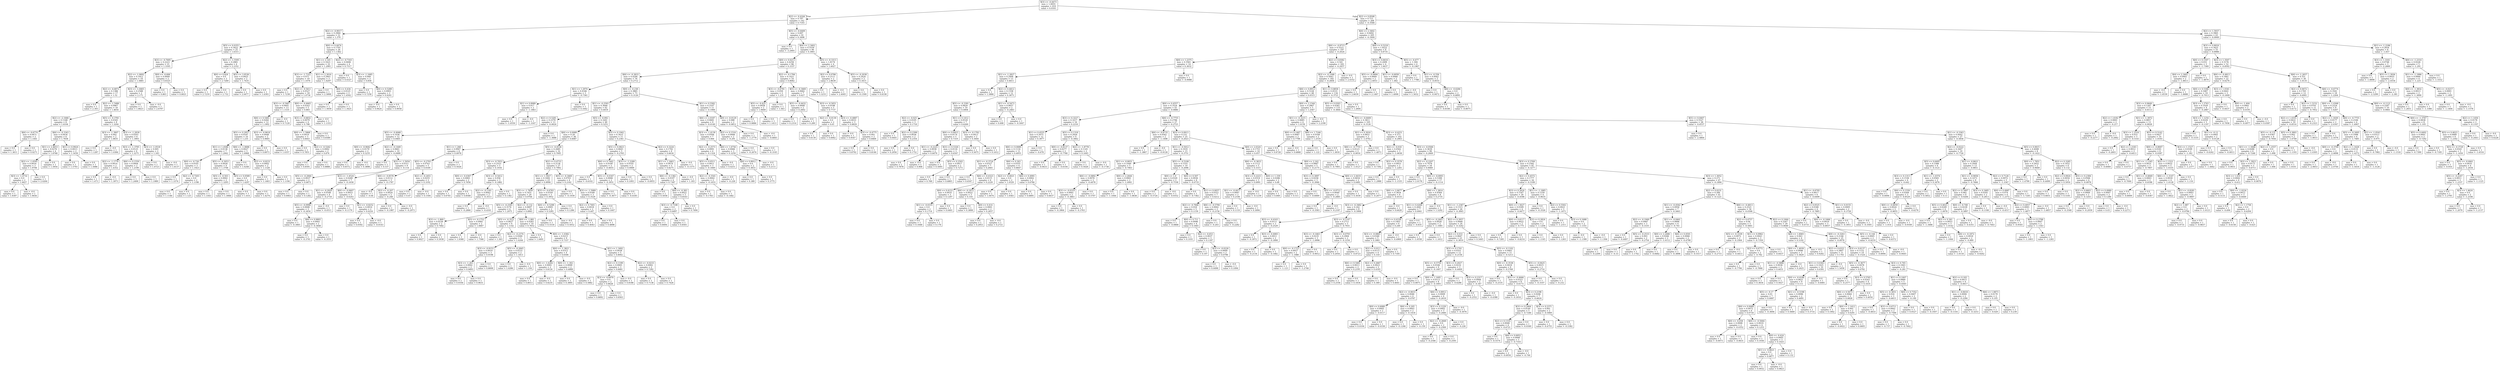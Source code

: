 digraph Tree {
node [shape=box] ;
0 [label="X[3] <= -0.4473\nmse = 1.0055\nsamples = 410\nvalue = 0.0161"] ;
1 [label="X[2] <= -0.4244\nmse = 0.797\nsamples = 142\nvalue = 0.7193"] ;
0 -> 1 [labeldistance=2.5, labelangle=45, headlabel="True"] ;
2 [label="X[2] <= -0.9017\nmse = 0.2964\nsamples = 51\nvalue = 1.379"] ;
1 -> 2 ;
3 [label="X[5] <= 0.0355\nmse = 0.3022\nsamples = 25\nvalue = 1.6315"] ;
2 -> 3 ;
4 [label="X[3] <= -0.7695\nmse = 0.2223\nsamples = 21\nvalue = 1.5165"] ;
3 -> 4 ;
5 [label="X[2] <= -1.0692\nmse = 0.1912\nsamples = 19\nvalue = 1.5885"] ;
4 -> 5 ;
6 [label="X[2] <= -4.6872\nmse = 0.1386\nsamples = 17\nvalue = 1.52"] ;
5 -> 6 ;
7 [label="mse = 0.0\nsamples = 1\nvalue = 2.393"] ;
6 -> 7 ;
8 [label="X[2] <= -1.5486\nmse = 0.0967\nsamples = 16\nvalue = 1.4654"] ;
6 -> 8 ;
9 [label="X[2] <= -2.1666\nmse = 0.1168\nsamples = 8\nvalue = 1.6104"] ;
8 -> 9 ;
10 [label="X[6] <= -0.6774\nmse = 0.0471\nsamples = 2\nvalue = 1.1441"] ;
9 -> 10 ;
11 [label="mse = 0.0\nsamples = 1\nvalue = 1.3611"] ;
10 -> 11 ;
12 [label="mse = 0.0\nsamples = 1\nvalue = 0.9271"] ;
10 -> 12 ;
13 [label="X[6] <= -0.3343\nmse = 0.0434\nsamples = 6\nvalue = 1.7658"] ;
9 -> 13 ;
14 [label="X[1] <= 2.4653\nmse = 0.0276\nsamples = 4\nvalue = 1.8768"] ;
13 -> 14 ;
15 [label="X[2] <= -1.6595\nmse = 0.0016\nsamples = 3\nvalue = 1.9706"] ;
14 -> 15 ;
16 [label="X[3] <= -1.4732\nmse = 0.0\nsamples = 2\nvalue = 1.9427"] ;
15 -> 16 ;
17 [label="mse = 0.0\nsamples = 1\nvalue = 1.9397"] ;
16 -> 17 ;
18 [label="mse = -0.0\nsamples = 1\nvalue = 1.9456"] ;
16 -> 18 ;
19 [label="mse = 0.0\nsamples = 1\nvalue = 2.0264"] ;
15 -> 19 ;
20 [label="mse = 0.0\nsamples = 1\nvalue = 1.5954"] ;
14 -> 20 ;
21 [label="X[1] <= 0.9924\nmse = 0.0013\nsamples = 2\nvalue = 1.5439"] ;
13 -> 21 ;
22 [label="mse = 0.0\nsamples = 1\nvalue = 1.5793"] ;
21 -> 22 ;
23 [label="mse = 0.0\nsamples = 1\nvalue = 1.5086"] ;
21 -> 23 ;
24 [label="X[5] <= -0.3781\nmse = 0.0345\nsamples = 8\nvalue = 1.3204"] ;
8 -> 24 ;
25 [label="X[3] <= -1.3907\nmse = 0.002\nsamples = 2\nvalue = 1.0835"] ;
24 -> 25 ;
26 [label="mse = 0.0\nsamples = 1\nvalue = 1.1287"] ;
25 -> 26 ;
27 [label="mse = -0.0\nsamples = 1\nvalue = 1.0384"] ;
25 -> 27 ;
28 [label="X[3] <= -1.2839\nmse = 0.0203\nsamples = 6\nvalue = 1.3993"] ;
24 -> 28 ;
29 [label="X[3] <= -1.3795\nmse = 0.0125\nsamples = 4\nvalue = 1.3275"] ;
28 -> 29 ;
30 [label="X[2] <= -1.1776\nmse = 0.0014\nsamples = 2\nvalue = 1.4352"] ;
29 -> 30 ;
31 [label="mse = 0.0\nsamples = 1\nvalue = 1.473"] ;
30 -> 31 ;
32 [label="mse = -0.0\nsamples = 1\nvalue = 1.3973"] ;
30 -> 32 ;
33 [label="X[6] <= 0.1559\nmse = 0.0004\nsamples = 2\nvalue = 1.2199"] ;
29 -> 33 ;
34 [label="mse = 0.0\nsamples = 1\nvalue = 1.2408"] ;
33 -> 34 ;
35 [label="mse = 0.0\nsamples = 1\nvalue = 1.1989"] ;
33 -> 35 ;
36 [label="X[3] <= -1.0518\nmse = 0.005\nsamples = 2\nvalue = 1.543"] ;
28 -> 36 ;
37 [label="mse = 0.0\nsamples = 1\nvalue = 1.4723"] ;
36 -> 37 ;
38 [label="mse = -0.0\nsamples = 1\nvalue = 1.6137"] ;
36 -> 38 ;
39 [label="X[3] <= -1.0465\nmse = 0.2588\nsamples = 2\nvalue = 2.171"] ;
5 -> 39 ;
40 [label="mse = 0.0\nsamples = 1\nvalue = 1.6623"] ;
39 -> 40 ;
41 [label="mse = -0.0\nsamples = 1\nvalue = 2.6797"] ;
39 -> 41 ;
42 [label="X[0] <= -0.606\nmse = 0.0009\nsamples = 2\nvalue = 0.8325"] ;
4 -> 42 ;
43 [label="mse = 0.0\nsamples = 1\nvalue = 0.863"] ;
42 -> 43 ;
44 [label="mse = 0.0\nsamples = 1\nvalue = 0.8021"] ;
42 -> 44 ;
45 [label="X[2] <= -1.5595\nmse = 0.2881\nsamples = 4\nvalue = 2.2352"] ;
3 -> 45 ;
46 [label="X[0] <= 0.824\nmse = 0.0\nsamples = 2\nvalue = 2.7269"] ;
45 -> 46 ;
47 [label="mse = 0.0\nsamples = 1\nvalue = 2.7219"] ;
46 -> 47 ;
48 [label="mse = 0.0\nsamples = 1\nvalue = 2.732"] ;
46 -> 48 ;
49 [label="X[5] <= 3.9536\nmse = 0.0925\nsamples = 2\nvalue = 1.7435"] ;
45 -> 49 ;
50 [label="mse = 0.0\nsamples = 1\nvalue = 2.0477"] ;
49 -> 50 ;
51 [label="mse = 0.0\nsamples = 1\nvalue = 1.4393"] ;
49 -> 51 ;
52 [label="X[0] <= 0.4474\nmse = 0.1705\nsamples = 26\nvalue = 1.1362"] ;
2 -> 52 ;
53 [label="X[1] <= 2.145\nmse = 0.1623\nsamples = 22\nvalue = 1.2061"] ;
52 -> 53 ;
54 [label="X[3] <= -1.7322\nmse = 0.071\nsamples = 19\nvalue = 1.1076"] ;
53 -> 54 ;
55 [label="mse = 0.0\nsamples = 1\nvalue = 1.7238"] ;
54 -> 55 ;
56 [label="X[2] <= -0.5611\nmse = 0.0527\nsamples = 18\nvalue = 1.0734"] ;
54 -> 56 ;
57 [label="X[3] <= -0.5467\nmse = 0.0405\nsamples = 13\nvalue = 1.1535"] ;
56 -> 57 ;
58 [label="X[6] <= 0.5481\nmse = 0.0264\nsamples = 12\nvalue = 1.1902"] ;
57 -> 58 ;
59 [label="X[5] <= 0.2957\nmse = 0.0187\nsamples = 10\nvalue = 1.235"] ;
58 -> 59 ;
60 [label="X[1] <= 1.4586\nmse = 0.0138\nsamples = 7\nvalue = 1.2942"] ;
59 -> 60 ;
61 [label="X[0] <= -0.726\nmse = 0.0105\nsamples = 3\nvalue = 1.1923"] ;
60 -> 61 ;
62 [label="mse = 0.0\nsamples = 1\nvalue = 1.3374"] ;
61 -> 62 ;
63 [label="X[2] <= -0.7203\nmse = 0.0\nsamples = 2\nvalue = 1.1198"] ;
61 -> 63 ;
64 [label="mse = 0.0\nsamples = 1\nvalue = 1.1146"] ;
63 -> 64 ;
65 [label="mse = 0.0\nsamples = 1\nvalue = 1.125"] ;
63 -> 65 ;
66 [label="X[5] <= -0.3053\nmse = 0.0026\nsamples = 4\nvalue = 1.3706"] ;
60 -> 66 ;
67 [label="X[5] <= -0.503\nmse = 0.0002\nsamples = 2\nvalue = 1.3205"] ;
66 -> 67 ;
68 [label="mse = 0.0\nsamples = 1\nvalue = 1.3343"] ;
67 -> 68 ;
69 [label="mse = 0.0\nsamples = 1\nvalue = 1.3068"] ;
67 -> 69 ;
70 [label="X[5] <= 0.0589\nmse = 0.0\nsamples = 2\nvalue = 1.4207"] ;
66 -> 70 ;
71 [label="mse = 0.0\nsamples = 1\nvalue = 1.414"] ;
70 -> 71 ;
72 [label="mse = 0.0\nsamples = 1\nvalue = 1.4274"] ;
70 -> 72 ;
73 [label="X[6] <= -1.0696\nmse = 0.0027\nsamples = 3\nvalue = 1.0968"] ;
59 -> 73 ;
74 [label="mse = 0.0\nsamples = 1\nvalue = 1.0248"] ;
73 -> 74 ;
75 [label="X[2] <= -0.8231\nmse = 0.0002\nsamples = 2\nvalue = 1.1328"] ;
73 -> 75 ;
76 [label="mse = 0.0\nsamples = 1\nvalue = 1.1463"] ;
75 -> 76 ;
77 [label="mse = 0.0\nsamples = 1\nvalue = 1.1194"] ;
75 -> 77 ;
78 [label="X[3] <= -0.9618\nmse = 0.0048\nsamples = 2\nvalue = 0.9665"] ;
58 -> 78 ;
79 [label="mse = 0.0\nsamples = 1\nvalue = 0.8973"] ;
78 -> 79 ;
80 [label="mse = 0.0\nsamples = 1\nvalue = 1.0357"] ;
78 -> 80 ;
81 [label="mse = -0.0\nsamples = 1\nvalue = 0.7129"] ;
57 -> 81 ;
82 [label="X[0] <= -0.4665\nmse = 0.0243\nsamples = 5\nvalue = 0.865"] ;
56 -> 82 ;
83 [label="X[3] <= -0.6832\nmse = 0.0079\nsamples = 4\nvalue = 0.798"] ;
82 -> 83 ;
84 [label="X[0] <= -1.5868\nmse = 0.0019\nsamples = 3\nvalue = 0.8443"] ;
83 -> 84 ;
85 [label="mse = 0.0\nsamples = 1\nvalue = 0.7851"] ;
84 -> 85 ;
86 [label="X[2] <= -0.5262\nmse = 0.0002\nsamples = 2\nvalue = 0.874"] ;
84 -> 86 ;
87 [label="mse = 0.0\nsamples = 1\nvalue = 0.8591"] ;
86 -> 87 ;
88 [label="mse = 0.0\nsamples = 1\nvalue = 0.8888"] ;
86 -> 88 ;
89 [label="mse = 0.0\nsamples = 1\nvalue = 0.6589"] ;
83 -> 89 ;
90 [label="mse = -0.0\nsamples = 1\nvalue = 1.1333"] ;
82 -> 90 ;
91 [label="X[1] <= 2.3016\nmse = 0.2903\nsamples = 3\nvalue = 1.8297"] ;
53 -> 91 ;
92 [label="mse = 0.0\nsamples = 1\nvalue = 2.5808"] ;
91 -> 92 ;
93 [label="X[0] <= 0.434\nmse = 0.0125\nsamples = 2\nvalue = 1.4542"] ;
91 -> 93 ;
94 [label="mse = 0.0\nsamples = 1\nvalue = 1.5659"] ;
93 -> 94 ;
95 [label="mse = 0.0\nsamples = 1\nvalue = 1.3425"] ;
93 -> 95 ;
96 [label="X[2] <= -0.7163\nmse = 0.0406\nsamples = 4\nvalue = 0.7517"] ;
52 -> 96 ;
97 [label="mse = 0.0\nsamples = 1\nvalue = 0.4327"] ;
96 -> 97 ;
98 [label="X[3] <= -1.1685\nmse = 0.009\nsamples = 3\nvalue = 0.858"] ;
96 -> 98 ;
99 [label="mse = 0.0\nsamples = 1\nvalue = 0.7258"] ;
98 -> 99 ;
100 [label="X[0] <= 0.5289\nmse = 0.0003\nsamples = 2\nvalue = 0.9241"] ;
98 -> 100 ;
101 [label="mse = -0.0\nsamples = 1\nvalue = 0.9424"] ;
100 -> 101 ;
102 [label="mse = 0.0\nsamples = 1\nvalue = 0.9058"] ;
100 -> 102 ;
103 [label="X[5] <= -0.6409\nmse = 0.697\nsamples = 91\nvalue = 0.3496"] ;
1 -> 103 ;
104 [label="mse = 0.0\nsamples = 1\nvalue = -3.2905"] ;
103 -> 104 ;
105 [label="X[4] <= 2.3402\nmse = 0.5559\nsamples = 90\nvalue = 0.3901"] ;
103 -> 105 ;
106 [label="X[0] <= 0.0213\nmse = 0.4256\nsamples = 86\nvalue = 0.3337"] ;
105 -> 106 ;
107 [label="X[6] <= -0.3833\nmse = 0.4294\nsamples = 76\nvalue = 0.2712"] ;
106 -> 107 ;
108 [label="X[1] <= 1.2974\nmse = 0.4166\nsamples = 3\nvalue = -0.7361"] ;
107 -> 108 ;
109 [label="X[1] <= 0.8989\nmse = 0.017\nsamples = 2\nvalue = -1.1863"] ;
108 -> 109 ;
110 [label="mse = 0.0\nsamples = 1\nvalue = -1.0559"] ;
109 -> 110 ;
111 [label="mse = -0.0\nsamples = 1\nvalue = -1.3167"] ;
109 -> 111 ;
112 [label="mse = 0.0\nsamples = 1\nvalue = 0.1642"] ;
108 -> 112 ;
113 [label="X[0] <= -0.238\nmse = 0.3865\nsamples = 73\nvalue = 0.3126"] ;
107 -> 113 ;
114 [label="X[1] <= -0.2593\nmse = 0.3648\nsamples = 62\nvalue = 0.4019"] ;
113 -> 114 ;
115 [label="X[2] <= 0.5281\nmse = 0.2379\nsamples = 13\nvalue = -0.0624"] ;
114 -> 115 ;
116 [label="X[5] <= -0.4068\nmse = 0.1036\nsamples = 12\nvalue = 0.0465"] ;
115 -> 116 ;
117 [label="X[0] <= -0.9042\nmse = 0.0179\nsamples = 2\nvalue = 0.5235"] ;
116 -> 117 ;
118 [label="mse = 0.0\nsamples = 1\nvalue = 0.6572"] ;
117 -> 118 ;
119 [label="mse = -0.0\nsamples = 1\nvalue = 0.3898"] ;
117 -> 119 ;
120 [label="X[2] <= -0.1449\nmse = 0.0661\nsamples = 10\nvalue = -0.0489"] ;
116 -> 120 ;
121 [label="mse = 0.0\nsamples = 1\nvalue = 0.537"] ;
120 -> 121 ;
122 [label="X[3] <= -1.5054\nmse = 0.0311\nsamples = 9\nvalue = -0.114"] ;
120 -> 122 ;
123 [label="X[5] <= -0.2064\nmse = 0.0037\nsamples = 2\nvalue = 0.0673"] ;
122 -> 123 ;
124 [label="mse = 0.0\nsamples = 1\nvalue = 0.0063"] ;
123 -> 124 ;
125 [label="mse = 0.0\nsamples = 1\nvalue = 0.1282"] ;
123 -> 125 ;
126 [label="X[3] <= -1.4524\nmse = 0.0269\nsamples = 7\nvalue = -0.1658"] ;
122 -> 126 ;
127 [label="X[1] <= -0.2929\nmse = 0.0168\nsamples = 4\nvalue = -0.2718"] ;
126 -> 127 ;
128 [label="X[5] <= -0.0998\nmse = 0.0008\nsamples = 3\nvalue = -0.3454"] ;
127 -> 128 ;
129 [label="mse = 0.0\nsamples = 1\nvalue = -0.3065"] ;
128 -> 129 ;
130 [label="X[6] <= 0.9893\nmse = 0.0001\nsamples = 2\nvalue = -0.3648"] ;
128 -> 130 ;
131 [label="mse = 0.0\nsamples = 1\nvalue = -0.3741"] ;
130 -> 131 ;
132 [label="mse = 0.0\nsamples = 1\nvalue = -0.3555"] ;
130 -> 132 ;
133 [label="mse = -0.0\nsamples = 1\nvalue = -0.0511"] ;
127 -> 133 ;
134 [label="X[0] <= -0.9407\nmse = 0.0053\nsamples = 3\nvalue = -0.0243"] ;
126 -> 134 ;
135 [label="mse = 0.0\nsamples = 1\nvalue = -0.1179"] ;
134 -> 135 ;
136 [label="X[1] <= -0.8252\nmse = 0.0014\nsamples = 2\nvalue = 0.0224"] ;
134 -> 136 ;
137 [label="mse = 0.0\nsamples = 1\nvalue = 0.0592"] ;
136 -> 137 ;
138 [label="mse = -0.0\nsamples = 1\nvalue = -0.0143"] ;
136 -> 138 ;
139 [label="mse = 0.0\nsamples = 1\nvalue = -1.3688"] ;
115 -> 139 ;
140 [label="X[5] <= -0.092\nmse = 0.3261\nsamples = 49\nvalue = 0.5251"] ;
114 -> 140 ;
141 [label="X[6] <= 0.0089\nmse = 0.29\nsamples = 38\nvalue = 0.6087"] ;
140 -> 141 ;
142 [label="X[1] <= 1.268\nmse = 0.0947\nsamples = 6\nvalue = 0.0978"] ;
141 -> 142 ;
143 [label="X[5] <= -0.2793\nmse = 0.0743\nsamples = 5\nvalue = 0.0169"] ;
142 -> 143 ;
144 [label="X[0] <= -0.8576\nmse = 0.0112\nsamples = 3\nvalue = -0.1787"] ;
143 -> 144 ;
145 [label="mse = -0.0\nsamples = 1\nvalue = -0.04"] ;
144 -> 145 ;
146 [label="X[2] <= -0.207\nmse = 0.0024\nsamples = 2\nvalue = -0.248"] ;
144 -> 146 ;
147 [label="mse = 0.0\nsamples = 1\nvalue = -0.1987"] ;
146 -> 147 ;
148 [label="mse = -0.0\nsamples = 1\nvalue = -0.2973"] ;
146 -> 148 ;
149 [label="X[2] <= -0.2451\nmse = 0.0255\nsamples = 2\nvalue = 0.3102"] ;
143 -> 149 ;
150 [label="mse = 0.0\nsamples = 1\nvalue = 0.47"] ;
149 -> 150 ;
151 [label="mse = -0.0\nsamples = 1\nvalue = 0.1504"] ;
149 -> 151 ;
152 [label="mse = 0.0\nsamples = 1\nvalue = 0.5026"] ;
142 -> 152 ;
153 [label="X[5] <= -0.4536\nmse = 0.2685\nsamples = 32\nvalue = 0.7045"] ;
141 -> 153 ;
154 [label="X[3] <= -0.7053\nmse = 0.2553\nsamples = 5\nvalue = 0.1934"] ;
153 -> 154 ;
155 [label="X[0] <= -0.4367\nmse = 0.0083\nsamples = 2\nvalue = 0.7656"] ;
154 -> 155 ;
156 [label="mse = 0.0\nsamples = 1\nvalue = 0.6745"] ;
155 -> 156 ;
157 [label="mse = 0.0\nsamples = 1\nvalue = 0.8568"] ;
155 -> 157 ;
158 [label="X[3] <= -0.5412\nmse = 0.056\nsamples = 3\nvalue = -0.1882"] ;
154 -> 158 ;
159 [label="X[2] <= -0.1301\nmse = 0.0042\nsamples = 2\nvalue = -0.3513"] ;
158 -> 159 ;
160 [label="mse = 0.0\nsamples = 1\nvalue = -0.2866"] ;
159 -> 160 ;
161 [label="mse = -0.0\nsamples = 1\nvalue = -0.4161"] ;
159 -> 161 ;
162 [label="mse = 0.0\nsamples = 1\nvalue = 0.1382"] ;
158 -> 162 ;
163 [label="X[2] <= 0.4733\nmse = 0.2136\nsamples = 27\nvalue = 0.7992"] ;
153 -> 163 ;
164 [label="X[1] <= 1.5927\nmse = 0.1692\nsamples = 23\nvalue = 0.9006"] ;
163 -> 164 ;
165 [label="X[3] <= -1.7859\nmse = 0.1451\nsamples = 20\nvalue = 0.9764"] ;
164 -> 165 ;
166 [label="X[5] <= -0.2585\nmse = 0.3176\nsamples = 4\nvalue = 1.2975"] ;
165 -> 166 ;
167 [label="X[3] <= -1.869\nmse = 0.0239\nsamples = 2\nvalue = 0.7482"] ;
166 -> 167 ;
168 [label="mse = 0.0\nsamples = 1\nvalue = 0.9027"] ;
167 -> 168 ;
169 [label="mse = 0.0\nsamples = 1\nvalue = 0.5938"] ;
167 -> 169 ;
170 [label="X[5] <= -0.1752\nmse = 0.0081\nsamples = 2\nvalue = 1.8467"] ;
166 -> 170 ;
171 [label="mse = 0.0\nsamples = 1\nvalue = 1.9368"] ;
170 -> 171 ;
172 [label="mse = -0.0\nsamples = 1\nvalue = 1.7566"] ;
170 -> 172 ;
173 [label="X[2] <= -0.132\nmse = 0.0697\nsamples = 16\nvalue = 0.8961"] ;
165 -> 173 ;
174 [label="X[5] <= -0.3521\nmse = 0.0627\nsamples = 6\nvalue = 1.1142"] ;
173 -> 174 ;
175 [label="mse = 0.0\nsamples = 1\nvalue = 1.563"] ;
174 -> 175 ;
176 [label="X[2] <= -0.2374\nmse = 0.0269\nsamples = 5\nvalue = 1.0244"] ;
174 -> 176 ;
177 [label="X[3] <= -0.9153\nmse = 0.0019\nsamples = 3\nvalue = 0.9198"] ;
176 -> 177 ;
178 [label="X[3] <= -1.263\nmse = 0.0002\nsamples = 2\nvalue = 0.9493"] ;
177 -> 178 ;
179 [label="mse = 0.0\nsamples = 1\nvalue = 0.9356"] ;
178 -> 179 ;
180 [label="mse = 0.0\nsamples = 1\nvalue = 0.9631"] ;
178 -> 180 ;
181 [label="mse = 0.0\nsamples = 1\nvalue = 0.8608"] ;
177 -> 181 ;
182 [label="X[5] <= -0.2845\nmse = 0.0233\nsamples = 2\nvalue = 1.1813"] ;
176 -> 182 ;
183 [label="mse = 0.0\nsamples = 1\nvalue = 1.0286"] ;
182 -> 183 ;
184 [label="mse = -0.0\nsamples = 1\nvalue = 1.334"] ;
182 -> 184 ;
185 [label="X[0] <= -1.881\nmse = 0.0283\nsamples = 10\nvalue = 0.7652"] ;
173 -> 185 ;
186 [label="mse = 0.0\nsamples = 1\nvalue = 1.0491"] ;
185 -> 186 ;
187 [label="X[0] <= -1.0382\nmse = 0.0215\nsamples = 9\nvalue = 0.7337"] ;
185 -> 187 ;
188 [label="X[0] <= -1.3821\nmse = 0.0312\nsamples = 4\nvalue = 0.6506"] ;
187 -> 188 ;
189 [label="X[0] <= -1.6282\nmse = 0.0001\nsamples = 2\nvalue = 0.8124"] ;
188 -> 189 ;
190 [label="mse = 0.0\nsamples = 1\nvalue = 0.8013"] ;
189 -> 190 ;
191 [label="mse = -0.0\nsamples = 1\nvalue = 0.8235"] ;
189 -> 191 ;
192 [label="X[0] <= -1.302\nmse = 0.0099\nsamples = 2\nvalue = 0.4889"] ;
188 -> 192 ;
193 [label="mse = 0.0\nsamples = 1\nvalue = 0.3895"] ;
192 -> 193 ;
194 [label="mse = -0.0\nsamples = 1\nvalue = 0.5882"] ;
192 -> 194 ;
195 [label="X[1] <= 1.3492\nmse = 0.0038\nsamples = 5\nvalue = 0.8002"] ;
187 -> 195 ;
196 [label="X[2] <= 0.1199\nmse = 0.0005\nsamples = 3\nvalue = 0.8481"] ;
195 -> 196 ;
197 [label="X[3] <= -0.6979\nmse = 0.0\nsamples = 2\nvalue = 0.8628"] ;
196 -> 197 ;
198 [label="mse = 0.0\nsamples = 1\nvalue = 0.8692"] ;
197 -> 198 ;
199 [label="mse = 0.0\nsamples = 1\nvalue = 0.8563"] ;
197 -> 199 ;
200 [label="mse = -0.0\nsamples = 1\nvalue = 0.8188"] ;
196 -> 200 ;
201 [label="X[2] <= -0.0233\nmse = 0.0002\nsamples = 2\nvalue = 0.7282"] ;
195 -> 201 ;
202 [label="mse = 0.0\nsamples = 1\nvalue = 0.7138"] ;
201 -> 202 ;
203 [label="mse = 0.0\nsamples = 1\nvalue = 0.7426"] ;
201 -> 203 ;
204 [label="X[3] <= -0.6783\nmse = 0.0359\nsamples = 3\nvalue = 0.3952"] ;
164 -> 204 ;
205 [label="X[0] <= -0.5298\nmse = 0.0005\nsamples = 2\nvalue = 0.5285"] ;
204 -> 205 ;
206 [label="mse = 0.0\nsamples = 1\nvalue = 0.5518"] ;
205 -> 206 ;
207 [label="mse = -0.0\nsamples = 1\nvalue = 0.5052"] ;
205 -> 207 ;
208 [label="mse = 0.0\nsamples = 1\nvalue = 0.1286"] ;
204 -> 208 ;
209 [label="X[5] <= -0.3469\nmse = 0.0703\nsamples = 4\nvalue = 0.2162"] ;
163 -> 209 ;
210 [label="mse = 0.0\nsamples = 1\nvalue = -0.1939"] ;
209 -> 210 ;
211 [label="X[3] <= -1.5989\nmse = 0.0189\nsamples = 3\nvalue = 0.3529"] ;
209 -> 211 ;
212 [label="X[2] <= 0.7401\nmse = 0.0018\nsamples = 2\nvalue = 0.447"] ;
211 -> 212 ;
213 [label="mse = 0.0\nsamples = 1\nvalue = 0.4043"] ;
212 -> 213 ;
214 [label="mse = 0.0\nsamples = 1\nvalue = 0.4898"] ;
212 -> 214 ;
215 [label="mse = 0.0\nsamples = 1\nvalue = 0.1647"] ;
211 -> 215 ;
216 [label="X[5] <= 0.1942\nmse = 0.3433\nsamples = 11\nvalue = 0.2361"] ;
140 -> 216 ;
217 [label="X[5] <= 0.0823\nmse = 0.0643\nsamples = 5\nvalue = -0.2765"] ;
216 -> 217 ;
218 [label="X[6] <= 0.7442\nmse = 0.0109\nsamples = 3\nvalue = -0.4655"] ;
217 -> 218 ;
219 [label="mse = 0.0\nsamples = 1\nvalue = -0.6102"] ;
218 -> 219 ;
220 [label="X[5] <= -0.0347\nmse = 0.0006\nsamples = 2\nvalue = -0.3931"] ;
218 -> 220 ;
221 [label="mse = 0.0\nsamples = 1\nvalue = -0.3677"] ;
220 -> 221 ;
222 [label="mse = 0.0\nsamples = 1\nvalue = -0.4185"] ;
220 -> 222 ;
223 [label="X[3] <= -1.2289\nmse = 0.0105\nsamples = 2\nvalue = 0.0069"] ;
217 -> 223 ;
224 [label="mse = 0.0\nsamples = 1\nvalue = 0.1093"] ;
223 -> 224 ;
225 [label="mse = 0.0\nsamples = 1\nvalue = -0.0955"] ;
223 -> 225 ;
226 [label="X[2] <= 0.3224\nmse = 0.1742\nsamples = 6\nvalue = 0.6634"] ;
216 -> 226 ;
227 [label="X[1] <= 1.2463\nmse = 0.0474\nsamples = 5\nvalue = 0.8275"] ;
226 -> 227 ;
228 [label="X[6] <= -0.1382\nmse = 0.0197\nsamples = 4\nvalue = 0.7387"] ;
227 -> 228 ;
229 [label="mse = 0.0\nsamples = 1\nvalue = 0.5058"] ;
228 -> 229 ;
230 [label="X[0] <= -0.383\nmse = 0.0022\nsamples = 3\nvalue = 0.8163"] ;
228 -> 230 ;
231 [label="X[3] <= -0.7108\nmse = 0.0\nsamples = 2\nvalue = 0.8497"] ;
230 -> 231 ;
232 [label="mse = 0.0\nsamples = 1\nvalue = 0.8494"] ;
231 -> 232 ;
233 [label="mse = 0.0\nsamples = 1\nvalue = 0.8501"] ;
231 -> 233 ;
234 [label="mse = 0.0\nsamples = 1\nvalue = 0.7494"] ;
230 -> 234 ;
235 [label="mse = -0.0\nsamples = 1\nvalue = 1.183"] ;
227 -> 235 ;
236 [label="mse = -0.0\nsamples = 1\nvalue = -0.1575"] ;
226 -> 236 ;
237 [label="X[1] <= 0.5582\nmse = 0.2107\nsamples = 11\nvalue = -0.1906"] ;
113 -> 237 ;
238 [label="X[6] <= 2.0187\nmse = 0.0681\nsamples = 9\nvalue = -0.0149"] ;
237 -> 238 ;
239 [label="X[3] <= -1.4139\nmse = 0.0594\nsamples = 7\nvalue = 0.064"] ;
238 -> 239 ;
240 [label="X[2] <= -0.2573\nmse = 0.0091\nsamples = 4\nvalue = -0.1324"] ;
239 -> 240 ;
241 [label="X[5] <= 0.0511\nmse = 0.0011\nsamples = 3\nvalue = -0.1849"] ;
240 -> 241 ;
242 [label="X[2] <= -0.3541\nmse = 0.0002\nsamples = 2\nvalue = -0.1633"] ;
241 -> 242 ;
243 [label="mse = 0.0\nsamples = 1\nvalue = -0.1783"] ;
242 -> 243 ;
244 [label="mse = 0.0\nsamples = 1\nvalue = -0.1482"] ;
242 -> 244 ;
245 [label="mse = -0.0\nsamples = 1\nvalue = -0.228"] ;
241 -> 245 ;
246 [label="mse = -0.0\nsamples = 1\nvalue = 0.0251"] ;
240 -> 246 ;
247 [label="X[6] <= 1.6756\nmse = 0.0066\nsamples = 3\nvalue = 0.3259"] ;
239 -> 247 ;
248 [label="X[6] <= 0.8912\nmse = 0.0\nsamples = 2\nvalue = 0.3833"] ;
247 -> 248 ;
249 [label="mse = 0.0\nsamples = 1\nvalue = 0.389"] ;
248 -> 249 ;
250 [label="mse = 0.0\nsamples = 1\nvalue = 0.3775"] ;
248 -> 250 ;
251 [label="mse = -0.0\nsamples = 1\nvalue = 0.2111"] ;
247 -> 251 ;
252 [label="X[2] <= 0.1516\nmse = 0.0006\nsamples = 2\nvalue = -0.291"] ;
238 -> 252 ;
253 [label="mse = 0.0\nsamples = 1\nvalue = -0.2674"] ;
252 -> 253 ;
254 [label="mse = 0.0\nsamples = 1\nvalue = -0.3145"] ;
252 -> 254 ;
255 [label="X[0] <= -0.0129\nmse = 0.088\nsamples = 2\nvalue = -0.9812"] ;
237 -> 255 ;
256 [label="mse = 0.0\nsamples = 1\nvalue = -1.2779"] ;
255 -> 256 ;
257 [label="mse = -0.0\nsamples = 1\nvalue = -0.6845"] ;
255 -> 257 ;
258 [label="X[2] <= -0.1784\nmse = 0.1421\nsamples = 10\nvalue = 0.8082"] ;
106 -> 258 ;
259 [label="X[3] <= -0.6781\nmse = 0.059\nsamples = 3\nvalue = 1.231"] ;
258 -> 259 ;
260 [label="X[5] <= -0.425\nmse = 0.0058\nsamples = 2\nvalue = 1.0649"] ;
259 -> 260 ;
261 [label="mse = 0.0\nsamples = 1\nvalue = 0.9886"] ;
260 -> 261 ;
262 [label="mse = 0.0\nsamples = 1\nvalue = 1.1413"] ;
260 -> 262 ;
263 [label="mse = 0.0\nsamples = 1\nvalue = 1.563"] ;
259 -> 263 ;
264 [label="X[5] <= -0.3469\nmse = 0.0682\nsamples = 7\nvalue = 0.627"] ;
258 -> 264 ;
265 [label="X[5] <= -0.4432\nmse = 0.0008\nsamples = 2\nvalue = 0.2602"] ;
264 -> 265 ;
266 [label="mse = 0.0\nsamples = 1\nvalue = 0.2314"] ;
265 -> 266 ;
267 [label="mse = -0.0\nsamples = 1\nvalue = 0.289"] ;
265 -> 267 ;
268 [label="X[3] <= -0.5051\nmse = 0.0198\nsamples = 5\nvalue = 0.7737"] ;
264 -> 268 ;
269 [label="X[2] <= -0.0139\nmse = 0.0\nsamples = 2\nvalue = 0.61"] ;
268 -> 269 ;
270 [label="mse = 0.0\nsamples = 1\nvalue = 0.6139"] ;
269 -> 270 ;
271 [label="mse = 0.0\nsamples = 1\nvalue = 0.6062"] ;
269 -> 271 ;
272 [label="X[3] <= -0.4887\nmse = 0.0033\nsamples = 3\nvalue = 0.8829"] ;
268 -> 272 ;
273 [label="mse = -0.0\nsamples = 1\nvalue = 0.9547"] ;
272 -> 273 ;
274 [label="X[3] <= -0.4775\nmse = 0.001\nsamples = 2\nvalue = 0.8469"] ;
272 -> 274 ;
275 [label="mse = 0.0\nsamples = 1\nvalue = 0.8792"] ;
274 -> 275 ;
276 [label="mse = 0.0\nsamples = 1\nvalue = 0.8146"] ;
274 -> 276 ;
277 [label="X[5] <= -0.3313\nmse = 1.8174\nsamples = 4\nvalue = 1.6027"] ;
105 -> 277 ;
278 [label="X[2] <= 0.0786\nmse = 0.2111\nsamples = 2\nvalue = 2.8639"] ;
277 -> 278 ;
279 [label="mse = 0.0\nsamples = 1\nvalue = 3.3233"] ;
278 -> 279 ;
280 [label="mse = -0.0\nsamples = 1\nvalue = 2.4045"] ;
278 -> 280 ;
281 [label="X[5] <= -0.2038\nmse = 0.2424\nsamples = 2\nvalue = 0.3415"] ;
277 -> 281 ;
282 [label="mse = 0.0\nsamples = 1\nvalue = -0.1509"] ;
281 -> 282 ;
283 [label="mse = 0.0\nsamples = 1\nvalue = 0.8338"] ;
281 -> 283 ;
284 [label="X[2] <= 0.8508\nmse = 0.715\nsamples = 268\nvalue = -0.3566"] ;
0 -> 284 [labeldistance=2.5, labelangle=-45, headlabel="False"] ;
285 [label="X[4] <= 2.3402\nmse = 0.6492\nsamples = 205\nvalue = -0.1604"] ;
284 -> 285 ;
286 [label="X[6] <= -0.9715\nmse = 0.5523\nsamples = 197\nvalue = -0.2024"] ;
285 -> 286 ;
287 [label="X[0] <= 1.2375\nmse = 0.3561\nsamples = 14\nvalue = 0.3632"] ;
286 -> 287 ;
288 [label="X[1] <= -1.2827\nmse = 0.2494\nsamples = 13\nvalue = 0.4611"] ;
287 -> 288 ;
289 [label="mse = 0.0\nsamples = 1\nvalue = 1.5866"] ;
288 -> 289 ;
290 [label="X[2] <= 0.4412\nmse = 0.1558\nsamples = 12\nvalue = 0.3673"] ;
288 -> 290 ;
291 [label="X[5] <= -0.3391\nmse = 0.0829\nsamples = 10\nvalue = 0.4904"] ;
290 -> 291 ;
292 [label="X[2] <= -0.025\nmse = 0.0105\nsamples = 3\nvalue = 0.1718"] ;
291 -> 292 ;
293 [label="mse = 0.0\nsamples = 1\nvalue = 0.0445"] ;
292 -> 293 ;
294 [label="X[2] <= 0.2399\nmse = 0.0036\nsamples = 2\nvalue = 0.2354"] ;
292 -> 294 ;
295 [label="mse = 0.0\nsamples = 1\nvalue = 0.2956"] ;
294 -> 295 ;
296 [label="mse = 0.0\nsamples = 1\nvalue = 0.1752"] ;
294 -> 296 ;
297 [label="X[1] <= 0.1412\nmse = 0.0518\nsamples = 7\nvalue = 0.6269"] ;
291 -> 297 ;
298 [label="X[0] <= 0.6915\nmse = 0.0174\nsamples = 5\nvalue = 0.7319"] ;
297 -> 298 ;
299 [label="X[1] <= -0.2225\nmse = 0.0036\nsamples = 2\nvalue = 0.8479"] ;
298 -> 299 ;
300 [label="mse = 0.0\nsamples = 1\nvalue = 0.7878"] ;
299 -> 300 ;
301 [label="mse = -0.0\nsamples = 1\nvalue = 0.908"] ;
299 -> 301 ;
302 [label="X[3] <= 0.5326\nmse = 0.0116\nsamples = 3\nvalue = 0.6547"] ;
298 -> 302 ;
303 [label="mse = 0.0\nsamples = 1\nvalue = 0.5095"] ;
302 -> 303 ;
304 [label="X[5] <= 0.2593\nmse = 0.0017\nsamples = 2\nvalue = 0.7273"] ;
302 -> 304 ;
305 [label="mse = 0.0\nsamples = 1\nvalue = 0.768"] ;
304 -> 305 ;
306 [label="mse = 0.0\nsamples = 1\nvalue = 0.6865"] ;
304 -> 306 ;
307 [label="X[3] <= -0.1782\nmse = 0.0413\nsamples = 2\nvalue = 0.3644"] ;
297 -> 307 ;
308 [label="mse = 0.0\nsamples = 1\nvalue = 0.5675"] ;
307 -> 308 ;
309 [label="mse = 0.0\nsamples = 1\nvalue = 0.1612"] ;
307 -> 309 ;
310 [label="X[1] <= -0.5473\nmse = 0.0657\nsamples = 2\nvalue = -0.2483"] ;
290 -> 310 ;
311 [label="mse = 0.0\nsamples = 1\nvalue = 0.008"] ;
310 -> 311 ;
312 [label="mse = 0.0\nsamples = 1\nvalue = -0.5047"] ;
310 -> 312 ;
313 [label="mse = 0.0\nsamples = 1\nvalue = -0.9088"] ;
287 -> 313 ;
314 [label="X[2] <= 0.8382\nmse = 0.541\nsamples = 183\nvalue = -0.2457"] ;
286 -> 314 ;
315 [label="X[2] <= -0.3368\nmse = 0.5043\nsamples = 182\nvalue = -0.2604"] ;
314 -> 315 ;
316 [label="X[6] <= 0.8912\nmse = 0.5144\nsamples = 48\nvalue = 0.0515"] ;
315 -> 316 ;
317 [label="X[0] <= 0.4557\nmse = 0.3524\nsamples = 43\nvalue = -0.0886"] ;
316 -> 317 ;
318 [label="X[3] <= 0.3227\nmse = 0.3217\nsamples = 16\nvalue = 0.2218"] ;
317 -> 318 ;
319 [label="X[1] <= 0.4555\nmse = 0.2075\nsamples = 12\nvalue = 0.3977"] ;
318 -> 319 ;
320 [label="X[6] <= 0.0089\nmse = 0.1116\nsamples = 11\nvalue = 0.4955"] ;
319 -> 320 ;
321 [label="X[1] <= -0.3724\nmse = 0.0327\nsamples = 7\nvalue = 0.2845"] ;
320 -> 321 ;
322 [label="mse = 0.0\nsamples = 1\nvalue = 0.6547"] ;
321 -> 322 ;
323 [label="X[6] <= -0.4323\nmse = 0.0115\nsamples = 6\nvalue = 0.2229"] ;
321 -> 323 ;
324 [label="X[0] <= 0.4153\nmse = 0.0035\nsamples = 3\nvalue = 0.1297"] ;
323 -> 324 ;
325 [label="X[1] <= -0.0335\nmse = 0.0\nsamples = 2\nvalue = 0.1714"] ;
324 -> 325 ;
326 [label="mse = 0.0\nsamples = 1\nvalue = 0.1648"] ;
325 -> 326 ;
327 [label="mse = 0.0\nsamples = 1\nvalue = 0.178"] ;
325 -> 327 ;
328 [label="mse = 0.0\nsamples = 1\nvalue = 0.0461"] ;
324 -> 328 ;
329 [label="X[6] <= -0.1872\nmse = 0.0022\nsamples = 3\nvalue = 0.316"] ;
323 -> 329 ;
330 [label="mse = 0.0\nsamples = 1\nvalue = 0.3808"] ;
329 -> 330 ;
331 [label="X[0] <= 0.414\nmse = 0.0001\nsamples = 2\nvalue = 0.2837"] ;
329 -> 331 ;
332 [label="mse = 0.0\nsamples = 1\nvalue = 0.2953"] ;
331 -> 332 ;
333 [label="mse = -0.0\nsamples = 1\nvalue = 0.2721"] ;
331 -> 333 ;
334 [label="X[6] <= 0.303\nmse = 0.0355\nsamples = 4\nvalue = 0.8647"] ;
320 -> 334 ;
335 [label="X[2] <= -0.4021\nmse = 0.0\nsamples = 2\nvalue = 1.0529"] ;
334 -> 335 ;
336 [label="mse = 0.0\nsamples = 1\nvalue = 1.0474"] ;
335 -> 336 ;
337 [label="mse = 0.0\nsamples = 1\nvalue = 1.0583"] ;
335 -> 337 ;
338 [label="X[6] <= 0.4991\nmse = 0.0002\nsamples = 2\nvalue = 0.6766"] ;
334 -> 338 ;
339 [label="mse = 0.0\nsamples = 1\nvalue = 0.6895"] ;
338 -> 339 ;
340 [label="mse = 0.0\nsamples = 1\nvalue = 0.6637"] ;
338 -> 340 ;
341 [label="mse = 0.0\nsamples = 1\nvalue = -0.678"] ;
319 -> 341 ;
342 [label="X[5] <= 0.1318\nmse = 0.2926\nsamples = 4\nvalue = -0.3062"] ;
318 -> 342 ;
343 [label="X[0] <= -0.8137\nmse = 0.0277\nsamples = 2\nvalue = -0.7768"] ;
342 -> 343 ;
344 [label="mse = 0.0\nsamples = 1\nvalue = -0.9433"] ;
343 -> 344 ;
345 [label="mse = 0.0\nsamples = 1\nvalue = -0.6104"] ;
343 -> 345 ;
346 [label="X[2] <= -1.8778\nmse = 0.1145\nsamples = 2\nvalue = 0.1645"] ;
342 -> 346 ;
347 [label="mse = 0.0\nsamples = 1\nvalue = 0.5028"] ;
346 -> 347 ;
348 [label="mse = -0.0\nsamples = 1\nvalue = -0.1738"] ;
346 -> 348 ;
349 [label="X[6] <= -0.7755\nmse = 0.2796\nsamples = 27\nvalue = -0.2725"] ;
317 -> 349 ;
350 [label="X[6] <= -0.8735\nmse = 0.0562\nsamples = 2\nvalue = -1.1498"] ;
349 -> 350 ;
351 [label="mse = 0.0\nsamples = 1\nvalue = -1.3867"] ;
350 -> 351 ;
352 [label="mse = -0.0\nsamples = 1\nvalue = -0.9128"] ;
350 -> 352 ;
353 [label="X[3] <= 0.0913\nmse = 0.231\nsamples = 25\nvalue = -0.2023"] ;
349 -> 353 ;
354 [label="X[1] <= -0.5012\nmse = 0.1935\nsamples = 15\nvalue = -0.3751"] ;
353 -> 354 ;
355 [label="X[1] <= -0.8051\nmse = 0.1049\nsamples = 5\nvalue = -0.7063"] ;
354 -> 355 ;
356 [label="X[6] <= -0.0892\nmse = 0.0076\nsamples = 3\nvalue = -0.4478"] ;
355 -> 356 ;
357 [label="X[3] <= -0.0319\nmse = 0.0001\nsamples = 2\nvalue = -0.3863"] ;
356 -> 357 ;
358 [label="mse = 0.0\nsamples = 1\nvalue = -0.3964"] ;
357 -> 358 ;
359 [label="mse = 0.0\nsamples = 1\nvalue = -0.3763"] ;
357 -> 359 ;
360 [label="mse = 0.0\nsamples = 1\nvalue = -0.5707"] ;
356 -> 360 ;
361 [label="X[0] <= 2.2644\nmse = 0.0001\nsamples = 2\nvalue = -1.0941"] ;
355 -> 361 ;
362 [label="mse = 0.0\nsamples = 1\nvalue = -1.1044"] ;
361 -> 362 ;
363 [label="mse = 0.0\nsamples = 1\nvalue = -1.0838"] ;
361 -> 363 ;
364 [label="X[5] <= -0.5108\nmse = 0.1555\nsamples = 10\nvalue = -0.2096"] ;
354 -> 364 ;
365 [label="X[0] <= 1.9\nmse = 0.0329\nsamples = 2\nvalue = -0.7538"] ;
364 -> 365 ;
366 [label="mse = 0.0\nsamples = 1\nvalue = -0.5724"] ;
365 -> 366 ;
367 [label="mse = -0.0\nsamples = 1\nvalue = -0.9352"] ;
365 -> 367 ;
368 [label="X[0] <= 0.507\nmse = 0.0936\nsamples = 8\nvalue = -0.0735"] ;
364 -> 368 ;
369 [label="mse = 0.0\nsamples = 1\nvalue = -0.7362"] ;
368 -> 369 ;
370 [label="X[1] <= 0.0057\nmse = 0.0353\nsamples = 7\nvalue = 0.0212"] ;
368 -> 370 ;
371 [label="X[2] <= -0.7846\nmse = 0.018\nsamples = 5\nvalue = 0.1159"] ;
370 -> 371 ;
372 [label="mse = 0.0\nsamples = 1\nvalue = -0.0868"] ;
371 -> 372 ;
373 [label="X[0] <= 0.711\nmse = 0.0096\nsamples = 4\nvalue = 0.1665"] ;
371 -> 373 ;
374 [label="mse = 0.0\nsamples = 1\nvalue = 0.3101"] ;
373 -> 374 ;
375 [label="X[2] <= -0.653\nmse = 0.0037\nsamples = 3\nvalue = 0.1187"] ;
373 -> 375 ;
376 [label="mse = 0.0\nsamples = 1\nvalue = 0.197"] ;
375 -> 376 ;
377 [label="X[3] <= -0.0226\nmse = 0.0009\nsamples = 2\nvalue = 0.0796"] ;
375 -> 377 ;
378 [label="mse = 0.0\nsamples = 1\nvalue = 0.0498"] ;
377 -> 378 ;
379 [label="mse = -0.0\nsamples = 1\nvalue = 0.1094"] ;
377 -> 379 ;
380 [label="X[6] <= -0.5794\nmse = 0.0002\nsamples = 2\nvalue = -0.2156"] ;
370 -> 380 ;
381 [label="mse = 0.0\nsamples = 1\nvalue = -0.203"] ;
380 -> 381 ;
382 [label="mse = 0.0\nsamples = 1\nvalue = -0.2282"] ;
380 -> 382 ;
383 [label="X[0] <= 2.0324\nmse = 0.1753\nsamples = 10\nvalue = 0.057"] ;
353 -> 383 ;
384 [label="X[6] <= -0.3833\nmse = 0.1112\nsamples = 5\nvalue = 0.3315"] ;
383 -> 384 ;
385 [label="X[3] <= 0.2223\nmse = 0.0314\nsamples = 3\nvalue = 0.0991"] ;
384 -> 385 ;
386 [label="X[1] <= -0.4477\nmse = 0.0097\nsamples = 2\nvalue = 0.2106"] ;
385 -> 386 ;
387 [label="mse = 0.0\nsamples = 1\nvalue = 0.1119"] ;
386 -> 387 ;
388 [label="mse = -0.0\nsamples = 1\nvalue = 0.3094"] ;
386 -> 388 ;
389 [label="mse = -0.0\nsamples = 1\nvalue = -0.1239"] ;
385 -> 389 ;
390 [label="X[0] <= 1.339\nmse = 0.0286\nsamples = 2\nvalue = 0.68"] ;
384 -> 390 ;
391 [label="mse = 0.0\nsamples = 1\nvalue = 0.849"] ;
390 -> 391 ;
392 [label="mse = 0.0\nsamples = 1\nvalue = 0.511"] ;
390 -> 392 ;
393 [label="X[0] <= 2.162\nmse = 0.0887\nsamples = 5\nvalue = -0.2175"] ;
383 -> 393 ;
394 [label="X[3] <= 0.3097\nmse = 0.0258\nsamples = 3\nvalue = -0.3946"] ;
393 -> 394 ;
395 [label="mse = 0.0\nsamples = 1\nvalue = -0.6069"] ;
394 -> 395 ;
396 [label="X[5] <= -0.0712\nmse = 0.0049\nsamples = 2\nvalue = -0.2885"] ;
394 -> 396 ;
397 [label="mse = 0.0\nsamples = 1\nvalue = -0.3583"] ;
396 -> 397 ;
398 [label="mse = -0.0\nsamples = 1\nvalue = -0.2187"] ;
396 -> 398 ;
399 [label="X[0] <= 2.4419\nmse = 0.0654\nsamples = 2\nvalue = 0.0481"] ;
393 -> 399 ;
400 [label="mse = 0.0\nsamples = 1\nvalue = 0.3039"] ;
399 -> 400 ;
401 [label="mse = 0.0\nsamples = 1\nvalue = -0.2077"] ;
399 -> 401 ;
402 [label="X[0] <= 2.1544\nmse = 0.2867\nsamples = 5\nvalue = 1.2567"] ;
316 -> 402 ;
403 [label="X[1] <= -0.3215\nmse = 0.0685\nsamples = 4\nvalue = 1.0159"] ;
402 -> 403 ;
404 [label="X[0] <= 0.1487\nmse = 0.0087\nsamples = 2\nvalue = 0.7798"] ;
403 -> 404 ;
405 [label="mse = 0.0\nsamples = 1\nvalue = 0.8728"] ;
404 -> 405 ;
406 [label="mse = -0.0\nsamples = 1\nvalue = 0.6868"] ;
404 -> 406 ;
407 [label="X[6] <= 1.7246\nmse = 0.0169\nsamples = 2\nvalue = 1.2519"] ;
403 -> 407 ;
408 [label="mse = 0.0\nsamples = 1\nvalue = 1.122"] ;
407 -> 408 ;
409 [label="mse = 0.0\nsamples = 1\nvalue = 1.3818"] ;
407 -> 409 ;
410 [label="mse = -0.0\nsamples = 1\nvalue = 2.2199"] ;
402 -> 410 ;
411 [label="X[1] <= 0.8858\nmse = 0.4533\nsamples = 134\nvalue = -0.3721"] ;
315 -> 411 ;
412 [label="X[5] <= 0.0303\nmse = 0.4365\nsamples = 133\nvalue = -0.3844"] ;
411 -> 412 ;
413 [label="X[5] <= -0.6409\nmse = 0.3811\nsamples = 105\nvalue = -0.3126"] ;
412 -> 413 ;
414 [label="X[1] <= 0.3016\nmse = 0.0651\nsamples = 3\nvalue = -1.0702"] ;
413 -> 414 ;
415 [label="X[6] <= -0.7755\nmse = 0.0123\nsamples = 2\nvalue = -0.9016"] ;
414 -> 415 ;
416 [label="mse = 0.0\nsamples = 1\nvalue = -0.7905"] ;
415 -> 416 ;
417 [label="mse = 0.0\nsamples = 1\nvalue = -1.0127"] ;
415 -> 417 ;
418 [label="mse = 0.0\nsamples = 1\nvalue = -1.4073"] ;
414 -> 418 ;
419 [label="X[3] <= -0.4251\nmse = 0.373\nsamples = 102\nvalue = -0.2903"] ;
413 -> 419 ;
420 [label="X[2] <= -0.018\nmse = 0.0562\nsamples = 3\nvalue = -1.0638"] ;
419 -> 420 ;
421 [label="mse = 0.0\nsamples = 1\nvalue = -0.7392"] ;
420 -> 421 ;
422 [label="X[2] <= 0.3578\nmse = 0.0053\nsamples = 2\nvalue = -1.2261"] ;
420 -> 422 ;
423 [label="mse = 0.0\nsamples = 1\nvalue = -1.2988"] ;
422 -> 423 ;
424 [label="mse = 0.0\nsamples = 1\nvalue = -1.1535"] ;
422 -> 424 ;
425 [label="X[3] <= -0.0566\nmse = 0.3639\nsamples = 99\nvalue = -0.2669"] ;
419 -> 425 ;
426 [label="X[2] <= -0.2207\nmse = 0.7478\nsamples = 18\nvalue = 0.0069"] ;
425 -> 426 ;
427 [label="mse = 0.0\nsamples = 1\nvalue = 2.0178"] ;
426 -> 427 ;
428 [label="X[0] <= -0.0093\nmse = 0.5399\nsamples = 17\nvalue = -0.1114"] ;
426 -> 428 ;
429 [label="X[6] <= 2.0677\nmse = 0.3654\nsamples = 9\nvalue = -0.4535"] ;
428 -> 429 ;
430 [label="X[3] <= -0.3482\nmse = 0.242\nsamples = 8\nvalue = -0.5906"] ;
429 -> 430 ;
431 [label="X[3] <= -0.4163\nmse = 0.0111\nsamples = 3\nvalue = -0.2529"] ;
430 -> 431 ;
432 [label="mse = 0.0\nsamples = 1\nvalue = -0.3972"] ;
431 -> 432 ;
433 [label="X[3] <= -0.4083\nmse = 0.0011\nsamples = 2\nvalue = -0.1808"] ;
431 -> 433 ;
434 [label="mse = 0.0\nsamples = 1\nvalue = -0.2134"] ;
433 -> 434 ;
435 [label="mse = 0.0\nsamples = 1\nvalue = -0.1482"] ;
433 -> 435 ;
436 [label="X[3] <= -0.1147\nmse = 0.2711\nsamples = 5\nvalue = -0.7931"] ;
430 -> 436 ;
437 [label="X[3] <= -0.1663\nmse = 0.0235\nsamples = 3\nvalue = -1.0996"] ;
436 -> 437 ;
438 [label="X[0] <= -0.1723\nmse = 0.0057\nsamples = 2\nvalue = -1.1988"] ;
437 -> 438 ;
439 [label="mse = 0.0\nsamples = 1\nvalue = -1.123"] ;
438 -> 439 ;
440 [label="mse = 0.0\nsamples = 1\nvalue = -1.2746"] ;
438 -> 440 ;
441 [label="mse = 0.0\nsamples = 1\nvalue = -0.9012"] ;
437 -> 441 ;
442 [label="X[3] <= -0.0793\nmse = 0.2904\nsamples = 2\nvalue = -0.3334"] ;
436 -> 442 ;
443 [label="mse = 0.0\nsamples = 1\nvalue = 0.2054"] ;
442 -> 443 ;
444 [label="mse = 0.0\nsamples = 1\nvalue = -0.8723"] ;
442 -> 444 ;
445 [label="mse = -0.0\nsamples = 1\nvalue = 0.6428"] ;
429 -> 445 ;
446 [label="X[6] <= 1.3814\nmse = 0.4564\nsamples = 8\nvalue = 0.2735"] ;
428 -> 446 ;
447 [label="X[1] <= 0.4268\nmse = 0.2641\nsamples = 7\nvalue = 0.0941"] ;
446 -> 447 ;
448 [label="X[2] <= 0.4338\nmse = 0.1403\nsamples = 6\nvalue = 0.249"] ;
447 -> 448 ;
449 [label="X[3] <= -0.0865\nmse = 0.0348\nsamples = 5\nvalue = 0.3981"] ;
448 -> 449 ;
450 [label="X[2] <= 0.012\nmse = 0.0115\nsamples = 4\nvalue = 0.318"] ;
449 -> 450 ;
451 [label="X[6] <= 0.5481\nmse = 0.0013\nsamples = 2\nvalue = 0.2195"] ;
450 -> 451 ;
452 [label="mse = 0.0\nsamples = 1\nvalue = 0.2556"] ;
451 -> 452 ;
453 [label="mse = 0.0\nsamples = 1\nvalue = 0.1834"] ;
451 -> 453 ;
454 [label="X[2] <= 0.2667\nmse = 0.0023\nsamples = 2\nvalue = 0.4165"] ;
450 -> 454 ;
455 [label="mse = 0.0\nsamples = 1\nvalue = 0.369"] ;
454 -> 455 ;
456 [label="mse = -0.0\nsamples = 1\nvalue = 0.4641"] ;
454 -> 456 ;
457 [label="mse = 0.0\nsamples = 1\nvalue = 0.7185"] ;
449 -> 457 ;
458 [label="mse = -0.0\nsamples = 1\nvalue = -0.4969"] ;
448 -> 458 ;
459 [label="mse = 0.0\nsamples = 1\nvalue = -0.835"] ;
447 -> 459 ;
460 [label="mse = -0.0\nsamples = 1\nvalue = 1.5292"] ;
446 -> 460 ;
461 [label="X[3] <= 0.3769\nmse = 0.2582\nsamples = 81\nvalue = -0.3277"] ;
425 -> 461 ;
462 [label="X[2] <= 0.4572\nmse = 0.1777\nsamples = 34\nvalue = -0.5189"] ;
461 -> 462 ;
463 [label="X[3] <= 0.2624\nmse = 0.1547\nsamples = 30\nvalue = -0.4596"] ;
462 -> 463 ;
464 [label="X[1] <= -1.2367\nmse = 0.1315\nsamples = 26\nvalue = -0.3845"] ;
463 -> 464 ;
465 [label="X[5] <= -0.2403\nmse = 0.0028\nsamples = 2\nvalue = -1.1085"] ;
464 -> 465 ;
466 [label="mse = 0.0\nsamples = 1\nvalue = -1.0558"] ;
465 -> 466 ;
467 [label="mse = 0.0\nsamples = 1\nvalue = -1.1612"] ;
465 -> 467 ;
468 [label="X[2] <= 0.3957\nmse = 0.0948\nsamples = 24\nvalue = -0.3242"] ;
464 -> 468 ;
469 [label="X[2] <= 0.033\nmse = 0.0647\nsamples = 23\nvalue = -0.3619"] ;
468 -> 469 ;
470 [label="X[3] <= 0.1741\nmse = 0.0351\nsamples = 12\nvalue = -0.2158"] ;
469 -> 470 ;
471 [label="X[5] <= -0.5759\nmse = 0.0166\nsamples = 9\nvalue = -0.1407"] ;
470 -> 471 ;
472 [label="mse = 0.0\nsamples = 1\nvalue = 0.0875"] ;
471 -> 472 ;
473 [label="X[0] <= 1.1495\nmse = 0.0113\nsamples = 8\nvalue = -0.1693"] ;
471 -> 473 ;
474 [label="X[2] <= -0.0633\nmse = 0.0046\nsamples = 4\nvalue = -0.0767"] ;
473 -> 474 ;
475 [label="X[0] <= 0.6089\nmse = 0.0005\nsamples = 2\nvalue = -0.0117"] ;
474 -> 475 ;
476 [label="mse = 0.0\nsamples = 1\nvalue = 0.0104"] ;
475 -> 476 ;
477 [label="mse = 0.0\nsamples = 1\nvalue = -0.0338"] ;
475 -> 477 ;
478 [label="X[6] <= 0.205\nmse = 0.0003\nsamples = 2\nvalue = -0.1418"] ;
474 -> 478 ;
479 [label="mse = 0.0\nsamples = 1\nvalue = -0.1246"] ;
478 -> 479 ;
480 [label="mse = 0.0\nsamples = 1\nvalue = -0.159"] ;
478 -> 480 ;
481 [label="X[6] <= 0.8912\nmse = 0.0009\nsamples = 4\nvalue = -0.2618"] ;
473 -> 481 ;
482 [label="X[3] <= 0.1229\nmse = 0.0002\nsamples = 3\nvalue = -0.2466"] ;
481 -> 482 ;
483 [label="X[2] <= -0.2849\nmse = 0.0\nsamples = 2\nvalue = -0.2569"] ;
482 -> 483 ;
484 [label="mse = 0.0\nsamples = 1\nvalue = -0.2546"] ;
483 -> 484 ;
485 [label="mse = 0.0\nsamples = 1\nvalue = -0.2591"] ;
483 -> 485 ;
486 [label="mse = 0.0\nsamples = 1\nvalue = -0.226"] ;
482 -> 486 ;
487 [label="mse = -0.0\nsamples = 1\nvalue = -0.3076"] ;
481 -> 487 ;
488 [label="X[3] <= 0.2027\nmse = 0.0232\nsamples = 3\nvalue = -0.4409"] ;
470 -> 488 ;
489 [label="mse = 0.0\nsamples = 1\nvalue = -0.6286"] ;
488 -> 489 ;
490 [label="X[3] <= 0.2317\nmse = 0.0084\nsamples = 2\nvalue = -0.347"] ;
488 -> 490 ;
491 [label="mse = 0.0\nsamples = 1\nvalue = -0.2552"] ;
490 -> 491 ;
492 [label="mse = -0.0\nsamples = 1\nvalue = -0.4388"] ;
490 -> 492 ;
493 [label="X[5] <= -0.1102\nmse = 0.0483\nsamples = 11\nvalue = -0.5213"] ;
469 -> 493 ;
494 [label="X[0] <= -0.3538\nmse = 0.0418\nsamples = 9\nvalue = -0.5769"] ;
493 -> 494 ;
495 [label="mse = 0.0\nsamples = 1\nvalue = -0.2535"] ;
494 -> 495 ;
496 [label="X[5] <= -0.4666\nmse = 0.0323\nsamples = 8\nvalue = -0.6173"] ;
494 -> 496 ;
497 [label="mse = 0.0\nsamples = 1\nvalue = -0.3016"] ;
496 -> 497 ;
498 [label="X[3] <= 0.2198\nmse = 0.0206\nsamples = 7\nvalue = -0.6624"] ;
496 -> 498 ;
499 [label="X[3] <= 0.2064\nmse = 0.0149\nsamples = 5\nvalue = -0.7246"] ;
498 -> 499 ;
500 [label="X[2] <= 0.1319\nmse = 0.0048\nsamples = 4\nvalue = -0.6721"] ;
499 -> 500 ;
501 [label="mse = 0.0\nsamples = 1\nvalue = -0.5574"] ;
500 -> 501 ;
502 [label="X[6] <= 0.6952\nmse = 0.0006\nsamples = 3\nvalue = -0.7103"] ;
500 -> 502 ;
503 [label="mse = 0.0\nsamples = 2\nvalue = -0.6934"] ;
502 -> 503 ;
504 [label="mse = -0.0\nsamples = 1\nvalue = -0.744"] ;
502 -> 504 ;
505 [label="mse = 0.0\nsamples = 1\nvalue = -0.9349"] ;
499 -> 505 ;
506 [label="X[3] <= 0.2371\nmse = 0.001\nsamples = 2\nvalue = -0.5069"] ;
498 -> 506 ;
507 [label="mse = 0.0\nsamples = 1\nvalue = -0.4755"] ;
506 -> 507 ;
508 [label="mse = 0.0\nsamples = 1\nvalue = -0.5382"] ;
506 -> 508 ;
509 [label="X[5] <= -0.0425\nmse = 0.0015\nsamples = 2\nvalue = -0.2714"] ;
493 -> 509 ;
510 [label="mse = 0.0\nsamples = 1\nvalue = -0.3107"] ;
509 -> 510 ;
511 [label="mse = 0.0\nsamples = 1\nvalue = -0.232"] ;
509 -> 511 ;
512 [label="mse = 0.0\nsamples = 1\nvalue = 0.5445"] ;
468 -> 512 ;
513 [label="X[0] <= 1.5627\nmse = 0.0309\nsamples = 4\nvalue = -0.9477"] ;
463 -> 513 ;
514 [label="X[0] <= 0.6117\nmse = 0.0022\nsamples = 2\nvalue = -0.775"] ;
513 -> 514 ;
515 [label="mse = 0.0\nsamples = 1\nvalue = -0.7285"] ;
514 -> 515 ;
516 [label="mse = 0.0\nsamples = 1\nvalue = -0.8214"] ;
514 -> 516 ;
517 [label="X[3] <= 0.2824\nmse = 0.0\nsamples = 2\nvalue = -1.1204"] ;
513 -> 517 ;
518 [label="mse = 0.0\nsamples = 1\nvalue = -1.1145"] ;
517 -> 518 ;
519 [label="mse = 0.0\nsamples = 1\nvalue = -1.1263"] ;
517 -> 519 ;
520 [label="X[1] <= -1.1885\nmse = 0.1259\nsamples = 4\nvalue = -0.9635"] ;
462 -> 520 ;
521 [label="mse = 0.0\nsamples = 1\nvalue = -0.3526"] ;
520 -> 521 ;
522 [label="X[2] <= 0.5502\nmse = 0.0021\nsamples = 3\nvalue = -1.1671"] ;
520 -> 522 ;
523 [label="mse = 0.0\nsamples = 1\nvalue = -1.2311"] ;
522 -> 523 ;
524 [label="X[3] <= 0.1688\nmse = 0.0\nsamples = 2\nvalue = -1.1351"] ;
522 -> 524 ;
525 [label="mse = -0.0\nsamples = 1\nvalue = -1.1399"] ;
524 -> 525 ;
526 [label="mse = -0.0\nsamples = 1\nvalue = -1.1304"] ;
524 -> 526 ;
527 [label="X[3] <= 1.3052\nmse = 0.271\nsamples = 47\nvalue = -0.1894"] ;
461 -> 527 ;
528 [label="X[2] <= 0.0231\nmse = 0.266\nsamples = 41\nvalue = -0.1221"] ;
527 -> 528 ;
529 [label="X[1] <= -0.4562\nmse = 0.0956\nsamples = 7\nvalue = -0.5663"] ;
528 -> 529 ;
530 [label="X[2] <= -0.1949\nmse = 0.0087\nsamples = 3\nvalue = -0.3335"] ;
529 -> 530 ;
531 [label="mse = 0.0\nsamples = 1\nvalue = -0.4497"] ;
530 -> 531 ;
532 [label="X[5] <= -0.2533\nmse = 0.003\nsamples = 2\nvalue = -0.2754"] ;
530 -> 532 ;
533 [label="mse = -0.0\nsamples = 1\nvalue = -0.2209"] ;
532 -> 533 ;
534 [label="mse = 0.0\nsamples = 1\nvalue = -0.33"] ;
532 -> 534 ;
535 [label="X[1] <= -0.0461\nmse = 0.0896\nsamples = 4\nvalue = -0.741"] ;
529 -> 535 ;
536 [label="X[0] <= 2.2486\nmse = 0.0266\nsamples = 2\nvalue = -1.0112"] ;
535 -> 536 ;
537 [label="mse = 0.0\nsamples = 1\nvalue = -1.1742"] ;
536 -> 537 ;
538 [label="mse = 0.0\nsamples = 1\nvalue = -0.8482"] ;
536 -> 538 ;
539 [label="X[6] <= 0.4501\nmse = 0.0066\nsamples = 2\nvalue = -0.4708"] ;
535 -> 539 ;
540 [label="mse = 0.0\nsamples = 1\nvalue = -0.3898"] ;
539 -> 540 ;
541 [label="mse = 0.0\nsamples = 1\nvalue = -0.5517"] ;
539 -> 541 ;
542 [label="X[6] <= -0.4813\nmse = 0.2521\nsamples = 34\nvalue = -0.0306"] ;
528 -> 542 ;
543 [label="X[2] <= 0.4757\nmse = 0.04\nsamples = 5\nvalue = -0.5841"] ;
542 -> 543 ;
544 [label="X[5] <= -0.3339\nmse = 0.0072\nsamples = 2\nvalue = -0.3564"] ;
543 -> 544 ;
545 [label="mse = 0.0\nsamples = 1\nvalue = -0.2715"] ;
544 -> 545 ;
546 [label="mse = -0.0\nsamples = 1\nvalue = -0.4413"] ;
544 -> 546 ;
547 [label="X[1] <= 0.0962\nmse = 0.0043\nsamples = 3\nvalue = -0.7359"] ;
543 -> 547 ;
548 [label="X[2] <= 0.6772\nmse = 0.0\nsamples = 2\nvalue = -0.782"] ;
547 -> 548 ;
549 [label="mse = 0.0\nsamples = 1\nvalue = -0.7794"] ;
548 -> 549 ;
550 [label="mse = 0.0\nsamples = 1\nvalue = -0.7846"] ;
548 -> 550 ;
551 [label="mse = 0.0\nsamples = 1\nvalue = -0.6437"] ;
547 -> 551 ;
552 [label="X[2] <= 0.1064\nmse = 0.2267\nsamples = 29\nvalue = 0.0649"] ;
542 -> 552 ;
553 [label="X[0] <= 1.6065\nmse = 0.063\nsamples = 4\nvalue = 0.5192"] ;
552 -> 553 ;
554 [label="X[0] <= 1.4939\nmse = 0.0096\nsamples = 3\nvalue = 0.3829"] ;
553 -> 554 ;
555 [label="X[1] <= -0.5888\nmse = 0.0036\nsamples = 2\nvalue = 0.4431"] ;
554 -> 555 ;
556 [label="mse = 0.0\nsamples = 1\nvalue = 0.3834"] ;
555 -> 556 ;
557 [label="mse = 0.0\nsamples = 1\nvalue = 0.5027"] ;
555 -> 557 ;
558 [label="mse = -0.0\nsamples = 1\nvalue = 0.2625"] ;
554 -> 558 ;
559 [label="mse = -0.0\nsamples = 1\nvalue = 0.9282"] ;
553 -> 559 ;
560 [label="X[0] <= -0.3263\nmse = 0.2146\nsamples = 25\nvalue = -0.0078"] ;
552 -> 560 ;
561 [label="X[2] <= 0.6321\nmse = 0.2807\nsamples = 11\nvalue = 0.1761"] ;
560 -> 561 ;
562 [label="X[1] <= 0.0363\nmse = 0.1025\nsamples = 10\nvalue = 0.0391"] ;
561 -> 562 ;
563 [label="X[0] <= -0.4186\nmse = 0.0621\nsamples = 9\nvalue = 0.111"] ;
562 -> 563 ;
564 [label="X[5] <= -0.17\nmse = 0.03\nsamples = 7\nvalue = 0.0087"] ;
563 -> 564 ;
565 [label="X[6] <= 0.0089\nmse = 0.0072\nsamples = 6\nvalue = 0.0718"] ;
564 -> 565 ;
566 [label="X[0] <= -0.658\nmse = 0.0008\nsamples = 2\nvalue = -0.0352"] ;
565 -> 566 ;
567 [label="mse = 0.0\nsamples = 1\nvalue = -0.0073"] ;
566 -> 567 ;
568 [label="mse = 0.0\nsamples = 1\nvalue = -0.0631"] ;
566 -> 568 ;
569 [label="X[0] <= -0.5064\nmse = 0.0019\nsamples = 4\nvalue = 0.1253"] ;
565 -> 569 ;
570 [label="mse = 0.0\nsamples = 1\nvalue = 0.1936"] ;
569 -> 570 ;
571 [label="X[0] <= -0.424\nmse = 0.0005\nsamples = 3\nvalue = 0.1025"] ;
569 -> 571 ;
572 [label="X[1] <= -0.8621\nmse = 0.0\nsamples = 2\nvalue = 0.0877"] ;
571 -> 572 ;
573 [label="mse = 0.0\nsamples = 1\nvalue = 0.0932"] ;
572 -> 573 ;
574 [label="mse = -0.0\nsamples = 1\nvalue = 0.0823"] ;
572 -> 574 ;
575 [label="mse = 0.0\nsamples = 1\nvalue = 0.132"] ;
571 -> 575 ;
576 [label="mse = 0.0\nsamples = 1\nvalue = -0.3694"] ;
564 -> 576 ;
577 [label="X[1] <= -0.5198\nmse = 0.0096\nsamples = 2\nvalue = 0.4691"] ;
563 -> 577 ;
578 [label="mse = 0.0\nsamples = 1\nvalue = 0.5669"] ;
577 -> 578 ;
579 [label="mse = -0.0\nsamples = 1\nvalue = 0.3714"] ;
577 -> 579 ;
580 [label="mse = -0.0\nsamples = 1\nvalue = -0.6081"] ;
562 -> 580 ;
581 [label="mse = -0.0\nsamples = 1\nvalue = 1.5458"] ;
561 -> 581 ;
582 [label="X[3] <= 0.6137\nmse = 0.1152\nsamples = 14\nvalue = -0.1524"] ;
560 -> 582 ;
583 [label="X[5] <= -0.3677\nmse = 0.0478\nsamples = 5\nvalue = 0.0792"] ;
582 -> 583 ;
584 [label="mse = 0.0\nsamples = 1\nvalue = -0.2577"] ;
583 -> 584 ;
585 [label="X[3] <= 0.5765\nmse = 0.0243\nsamples = 4\nvalue = 0.1635"] ;
583 -> 585 ;
586 [label="X[0] <= 0.5675\nmse = 0.0064\nsamples = 3\nvalue = 0.0828"] ;
585 -> 586 ;
587 [label="mse = 0.0\nsamples = 1\nvalue = 0.1902"] ;
586 -> 587 ;
588 [label="X[0] <= 1.1412\nmse = 0.001\nsamples = 2\nvalue = 0.0291"] ;
586 -> 588 ;
589 [label="mse = 0.0\nsamples = 1\nvalue = -0.0022"] ;
588 -> 589 ;
590 [label="mse = 0.0\nsamples = 1\nvalue = 0.0605"] ;
588 -> 590 ;
591 [label="mse = 0.0\nsamples = 1\nvalue = 0.4054"] ;
585 -> 591 ;
592 [label="X[3] <= 0.765\nmse = 0.1063\nsamples = 9\nvalue = -0.281"] ;
582 -> 592 ;
593 [label="X[1] <= 0.1007\nmse = 0.0889\nsamples = 5\nvalue = -0.4565"] ;
592 -> 593 ;
594 [label="X[5] <= -0.3651\nmse = 0.016\nsamples = 3\nvalue = -0.6615"] ;
593 -> 594 ;
595 [label="mse = 0.0\nsamples = 1\nvalue = -0.4833"] ;
594 -> 595 ;
596 [label="X[3] <= 0.6711\nmse = 0.0002\nsamples = 2\nvalue = -0.7506"] ;
594 -> 596 ;
597 [label="mse = 0.0\nsamples = 1\nvalue = -0.737"] ;
596 -> 597 ;
598 [label="mse = 0.0\nsamples = 1\nvalue = -0.7642"] ;
596 -> 598 ;
599 [label="X[0] <= 0.7352\nmse = 0.0407\nsamples = 2\nvalue = -0.149"] ;
593 -> 599 ;
600 [label="mse = 0.0\nsamples = 1\nvalue = 0.0527"] ;
599 -> 600 ;
601 [label="mse = 0.0\nsamples = 1\nvalue = -0.3507"] ;
599 -> 601 ;
602 [label="X[2] <= 0.183\nmse = 0.0415\nsamples = 4\nvalue = -0.0617"] ;
592 -> 602 ;
603 [label="X[1] <= -0.8418\nmse = 0.0094\nsamples = 2\nvalue = -0.2284"] ;
602 -> 603 ;
604 [label="mse = 0.0\nsamples = 1\nvalue = -0.1316"] ;
603 -> 604 ;
605 [label="mse = 0.0\nsamples = 1\nvalue = -0.3253"] ;
603 -> 605 ;
606 [label="X[6] <= 1.0873\nmse = 0.0179\nsamples = 2\nvalue = 0.105"] ;
602 -> 606 ;
607 [label="mse = 0.0\nsamples = 1\nvalue = -0.029"] ;
606 -> 607 ;
608 [label="mse = 0.0\nsamples = 1\nvalue = 0.239"] ;
606 -> 608 ;
609 [label="X[1] <= -0.6795\nmse = 0.0617\nsamples = 6\nvalue = -0.6499"] ;
527 -> 609 ;
610 [label="X[2] <= 0.0525\nmse = 0.0346\nsamples = 4\nvalue = -0.7885"] ;
609 -> 610 ;
611 [label="mse = 0.0\nsamples = 1\nvalue = -0.4731"] ;
610 -> 611 ;
612 [label="X[0] <= -0.1666\nmse = 0.0019\nsamples = 3\nvalue = -0.8937"] ;
610 -> 612 ;
613 [label="X[5] <= -0.144\nmse = 0.0005\nsamples = 2\nvalue = -0.9219"] ;
612 -> 613 ;
614 [label="mse = 0.0\nsamples = 1\nvalue = -0.8994"] ;
613 -> 614 ;
615 [label="mse = -0.0\nsamples = 1\nvalue = -0.9445"] ;
613 -> 615 ;
616 [label="mse = 0.0\nsamples = 1\nvalue = -0.8372"] ;
612 -> 616 ;
617 [label="X[1] <= 0.0155\nmse = 0.0005\nsamples = 2\nvalue = -0.3728"] ;
609 -> 617 ;
618 [label="mse = 0.0\nsamples = 1\nvalue = -0.3951"] ;
617 -> 618 ;
619 [label="mse = -0.0\nsamples = 1\nvalue = -0.3505"] ;
617 -> 619 ;
620 [label="X[5] <= 0.0407\nmse = 0.5527\nsamples = 28\nvalue = -0.6537"] ;
412 -> 620 ;
621 [label="mse = 0.0\nsamples = 1\nvalue = -2.4864"] ;
620 -> 621 ;
622 [label="X[1] <= -0.3363\nmse = 0.4442\nsamples = 27\nvalue = -0.5858"] ;
620 -> 622 ;
623 [label="X[2] <= -0.0222\nmse = 0.3447\nsamples = 19\nvalue = -0.7726"] ;
622 -> 623 ;
624 [label="X[5] <= 0.6495\nmse = 0.3388\nsamples = 6\nvalue = -0.3121"] ;
623 -> 624 ;
625 [label="X[3] <= 0.1313\nmse = 0.1536\nsamples = 4\nvalue = -0.642"] ;
624 -> 625 ;
626 [label="mse = 0.0\nsamples = 1\nvalue = -0.0094"] ;
625 -> 626 ;
627 [label="X[6] <= 0.1559\nmse = 0.0269\nsamples = 3\nvalue = -0.8529"] ;
625 -> 627 ;
628 [label="X[0] <= -0.6059\nmse = 0.0024\nsamples = 2\nvalue = -0.9655"] ;
627 -> 628 ;
629 [label="mse = 0.0\nsamples = 1\nvalue = -1.014"] ;
628 -> 629 ;
630 [label="mse = -0.0\nsamples = 1\nvalue = -0.9169"] ;
628 -> 630 ;
631 [label="mse = 0.0\nsamples = 1\nvalue = -0.6276"] ;
627 -> 631 ;
632 [label="X[1] <= -1.0374\nmse = 0.0565\nsamples = 2\nvalue = 0.3476"] ;
624 -> 632 ;
633 [label="mse = 0.0\nsamples = 1\nvalue = 0.5852"] ;
632 -> 633 ;
634 [label="mse = 0.0\nsamples = 1\nvalue = 0.11"] ;
632 -> 634 ;
635 [label="X[1] <= -0.8621\nmse = 0.2044\nsamples = 13\nvalue = -0.9851"] ;
623 -> 635 ;
636 [label="X[1] <= -0.9056\nmse = 0.1473\nsamples = 8\nvalue = -0.7666"] ;
635 -> 636 ;
637 [label="X[2] <= 0.7897\nmse = 0.082\nsamples = 6\nvalue = -0.9284"] ;
636 -> 637 ;
638 [label="X[5] <= 0.4023\nmse = 0.0249\nsamples = 4\nvalue = -1.0978"] ;
637 -> 638 ;
639 [label="mse = 0.0\nsamples = 1\nvalue = -1.3486"] ;
638 -> 639 ;
640 [label="X[2] <= 0.361\nmse = 0.0053\nsamples = 3\nvalue = -1.0142"] ;
638 -> 640 ;
641 [label="mse = 0.0\nsamples = 1\nvalue = -1.1044"] ;
640 -> 641 ;
642 [label="X[6] <= -0.1872\nmse = 0.0018\nsamples = 2\nvalue = -0.969"] ;
640 -> 642 ;
643 [label="mse = 0.0\nsamples = 1\nvalue = -1.0118"] ;
642 -> 643 ;
644 [label="mse = -0.0\nsamples = 1\nvalue = -0.9262"] ;
642 -> 644 ;
645 [label="X[0] <= -0.748\nmse = 0.0239\nsamples = 2\nvalue = -0.5897"] ;
637 -> 645 ;
646 [label="mse = 0.0\nsamples = 1\nvalue = -0.4351"] ;
645 -> 646 ;
647 [label="mse = -0.0\nsamples = 1\nvalue = -0.7443"] ;
645 -> 647 ;
648 [label="X[3] <= 0.3485\nmse = 0.0291\nsamples = 2\nvalue = -0.2813"] ;
636 -> 648 ;
649 [label="mse = 0.0\nsamples = 1\nvalue = -0.1108"] ;
648 -> 649 ;
650 [label="mse = -0.0\nsamples = 1\nvalue = -0.4517"] ;
648 -> 650 ;
651 [label="X[2] <= 0.7126\nmse = 0.0972\nsamples = 5\nvalue = -1.3347"] ;
635 -> 651 ;
652 [label="X[0] <= 0.4987\nmse = 0.074\nsamples = 4\nvalue = -1.2372"] ;
651 -> 652 ;
653 [label="X[2] <= 0.4057\nmse = 0.0093\nsamples = 3\nvalue = -1.0877"] ;
652 -> 653 ;
654 [label="mse = 0.0\nsamples = 1\nvalue = -0.9545"] ;
653 -> 654 ;
655 [label="X[0] <= 0.2788\nmse = 0.0007\nsamples = 2\nvalue = -1.1543"] ;
653 -> 655 ;
656 [label="mse = 0.0\nsamples = 1\nvalue = -1.1803"] ;
655 -> 656 ;
657 [label="mse = 0.0\nsamples = 1\nvalue = -1.1283"] ;
655 -> 657 ;
658 [label="mse = -0.0\nsamples = 1\nvalue = -1.6857"] ;
652 -> 658 ;
659 [label="mse = 0.0\nsamples = 1\nvalue = -1.7245"] ;
651 -> 659 ;
660 [label="X[5] <= 0.0615\nmse = 0.4008\nsamples = 8\nvalue = -0.1422"] ;
622 -> 660 ;
661 [label="X[0] <= 1.7851\nmse = 0.2652\nsamples = 2\nvalue = -0.9649"] ;
660 -> 661 ;
662 [label="mse = 0.0\nsamples = 1\nvalue = -1.4799"] ;
661 -> 662 ;
663 [label="mse = 0.0\nsamples = 1\nvalue = -0.4499"] ;
661 -> 663 ;
664 [label="X[2] <= 0.3285\nmse = 0.1452\nsamples = 6\nvalue = 0.132"] ;
660 -> 664 ;
665 [label="X[2] <= 0.0924\nmse = 0.0054\nsamples = 2\nvalue = 0.5916"] ;
664 -> 665 ;
666 [label="mse = 0.0\nsamples = 1\nvalue = 0.6651"] ;
665 -> 666 ;
667 [label="mse = 0.0\nsamples = 1\nvalue = 0.5181"] ;
665 -> 667 ;
668 [label="X[5] <= 0.2384\nmse = 0.0566\nsamples = 4\nvalue = -0.0978"] ;
664 -> 668 ;
669 [label="X[2] <= 0.6603\nmse = 0.0009\nsamples = 2\nvalue = -0.3243"] ;
668 -> 669 ;
670 [label="mse = 0.0\nsamples = 1\nvalue = -0.3548"] ;
669 -> 670 ;
671 [label="mse = 0.0\nsamples = 1\nvalue = -0.2939"] ;
669 -> 671 ;
672 [label="X[2] <= 0.4989\nmse = 0.0097\nsamples = 2\nvalue = 0.1286"] ;
668 -> 672 ;
673 [label="mse = 0.0\nsamples = 1\nvalue = 0.03"] ;
672 -> 673 ;
674 [label="mse = -0.0\nsamples = 1\nvalue = 0.2273"] ;
672 -> 674 ;
675 [label="mse = 0.0\nsamples = 1\nvalue = 1.2604"] ;
411 -> 675 ;
676 [label="mse = -0.0\nsamples = 1\nvalue = 2.4352"] ;
314 -> 676 ;
677 [label="X[0] <= 0.5218\nmse = 1.9222\nsamples = 8\nvalue = 0.8735"] ;
285 -> 677 ;
678 [label="X[3] <= 0.6616\nmse = 0.2499\nsamples = 4\nvalue = 1.9437"] ;
677 -> 678 ;
679 [label="X[5] <= -0.0894\nmse = 0.0669\nsamples = 2\nvalue = 2.4053"] ;
678 -> 679 ;
680 [label="mse = 0.0\nsamples = 1\nvalue = 2.6639"] ;
679 -> 680 ;
681 [label="mse = 0.0\nsamples = 1\nvalue = 2.1467"] ;
679 -> 681 ;
682 [label="X[1] <= -0.6958\nmse = 0.0066\nsamples = 2\nvalue = 1.482"] ;
678 -> 682 ;
683 [label="mse = 0.0\nsamples = 1\nvalue = 1.4008"] ;
682 -> 683 ;
684 [label="mse = -0.0\nsamples = 1\nvalue = 1.5632"] ;
682 -> 684 ;
685 [label="X[5] <= -0.477\nmse = 1.304\nsamples = 4\nvalue = -0.1967"] ;
677 -> 685 ;
686 [label="mse = 0.0\nsamples = 1\nvalue = 1.7788"] ;
685 -> 686 ;
687 [label="X[1] <= -0.556\nmse = 0.0042\nsamples = 3\nvalue = -0.8551"] ;
685 -> 687 ;
688 [label="mse = 0.0\nsamples = 1\nvalue = -0.9472"] ;
687 -> 688 ;
689 [label="X[6] <= -0.6284\nmse = 0.0\nsamples = 2\nvalue = -0.8091"] ;
687 -> 689 ;
690 [label="mse = 0.0\nsamples = 1\nvalue = -0.8108"] ;
689 -> 690 ;
691 [label="mse = 0.0\nsamples = 1\nvalue = -0.8075"] ;
689 -> 691 ;
692 [label="X[2] <= 1.5937\nmse = 0.3965\nsamples = 63\nvalue = -0.9949"] ;
284 -> 692 ;
693 [label="X[3] <= 0.8016\nmse = 0.3425\nsamples = 55\nvalue = -0.8986"] ;
692 -> 693 ;
694 [label="X[0] <= 0.1507\nmse = 0.031\nsamples = 3\nvalue = -1.7369"] ;
693 -> 694 ;
695 [label="X[4] <= 2.3402\nmse = 0.0001\nsamples = 2\nvalue = -1.8613"] ;
694 -> 695 ;
696 [label="mse = -0.0\nsamples = 1\nvalue = -1.8539"] ;
695 -> 696 ;
697 [label="mse = 0.0\nsamples = 1\nvalue = -1.8688"] ;
695 -> 697 ;
698 [label="mse = 0.0\nsamples = 1\nvalue = -1.4879"] ;
694 -> 698 ;
699 [label="X[3] <= 1.3507\nmse = 0.3176\nsamples = 52\nvalue = -0.8502"] ;
693 -> 699 ;
700 [label="X[6] <= -0.4813\nmse = 0.1861\nsamples = 22\nvalue = -0.6276"] ;
699 -> 700 ;
701 [label="X[0] <= 0.5306\nmse = 0.1687\nsamples = 19\nvalue = -0.7013"] ;
700 -> 701 ;
702 [label="X[3] <= 0.9649\nmse = 0.1287\nsamples = 15\nvalue = -0.8113"] ;
701 -> 702 ;
703 [label="X[2] <= 1.4182\nmse = 0.0001\nsamples = 2\nvalue = -0.217"] ;
702 -> 703 ;
704 [label="mse = 0.0\nsamples = 1\nvalue = -0.2277"] ;
703 -> 704 ;
705 [label="mse = -0.0\nsamples = 1\nvalue = -0.2062"] ;
703 -> 705 ;
706 [label="X[1] <= -1.3972\nmse = 0.0857\nsamples = 13\nvalue = -0.9028"] ;
702 -> 706 ;
707 [label="X[3] <= 1.2516\nmse = 0.033\nsamples = 3\nvalue = -0.5143"] ;
706 -> 707 ;
708 [label="mse = 0.0\nsamples = 1\nvalue = -0.2603"] ;
707 -> 708 ;
709 [label="X[2] <= 1.2183\nmse = 0.0012\nsamples = 2\nvalue = -0.6413"] ;
707 -> 709 ;
710 [label="mse = 0.0\nsamples = 1\nvalue = -0.6069"] ;
709 -> 710 ;
711 [label="mse = 0.0\nsamples = 1\nvalue = -0.6757"] ;
709 -> 711 ;
712 [label="X[5] <= 0.5142\nmse = 0.0427\nsamples = 10\nvalue = -1.0193"] ;
706 -> 712 ;
713 [label="X[0] <= -0.8007\nmse = 0.0181\nsamples = 8\nvalue = -0.9387"] ;
712 -> 713 ;
714 [label="X[1] <= -1.1345\nmse = 0.0031\nsamples = 3\nvalue = -0.7807"] ;
713 -> 714 ;
715 [label="mse = 0.0\nsamples = 1\nvalue = -0.7044"] ;
714 -> 715 ;
716 [label="X[1] <= -0.4849\nmse = 0.0003\nsamples = 2\nvalue = -0.8188"] ;
714 -> 716 ;
717 [label="mse = 0.0\nsamples = 1\nvalue = -0.8009"] ;
716 -> 717 ;
718 [label="mse = 0.0\nsamples = 1\nvalue = -0.8367"] ;
716 -> 718 ;
719 [label="X[2] <= 1.1521\nmse = 0.0032\nsamples = 5\nvalue = -1.0335"] ;
713 -> 719 ;
720 [label="X[6] <= -1.3147\nmse = 0.0018\nsamples = 4\nvalue = -1.0128"] ;
719 -> 720 ;
721 [label="mse = 0.0\nsamples = 1\nvalue = -1.0822"] ;
720 -> 721 ;
722 [label="X[1] <= -0.8281\nmse = 0.0003\nsamples = 3\nvalue = -0.9897"] ;
720 -> 722 ;
723 [label="X[2] <= 1.087\nmse = 0.0\nsamples = 2\nvalue = -0.9784"] ;
722 -> 723 ;
724 [label="mse = 0.0\nsamples = 1\nvalue = -0.9731"] ;
723 -> 724 ;
725 [label="mse = 0.0\nsamples = 1\nvalue = -0.9837"] ;
723 -> 725 ;
726 [label="mse = 0.0\nsamples = 1\nvalue = -1.0123"] ;
722 -> 726 ;
727 [label="mse = 0.0\nsamples = 1\nvalue = -1.116"] ;
719 -> 727 ;
728 [label="X[3] <= 1.1527\nmse = 0.0109\nsamples = 2\nvalue = -1.342"] ;
712 -> 728 ;
729 [label="mse = 0.0\nsamples = 1\nvalue = -1.2377"] ;
728 -> 729 ;
730 [label="mse = 0.0\nsamples = 1\nvalue = -1.4462"] ;
728 -> 730 ;
731 [label="X[3] <= 1.2743\nmse = 0.1029\nsamples = 4\nvalue = -0.2887"] ;
701 -> 731 ;
732 [label="X[3] <= 1.1254\nmse = 0.0229\nsamples = 3\nvalue = -0.1197"] ;
731 -> 732 ;
733 [label="mse = 0.0\nsamples = 1\nvalue = -0.3335"] ;
732 -> 733 ;
734 [label="X[1] <= -0.12\nmse = 0.0001\nsamples = 2\nvalue = -0.0128"] ;
732 -> 734 ;
735 [label="mse = 0.0\nsamples = 1\nvalue = -0.0242"] ;
734 -> 735 ;
736 [label="mse = 0.0\nsamples = 1\nvalue = -0.0013"] ;
734 -> 736 ;
737 [label="mse = 0.0\nsamples = 1\nvalue = -0.7958"] ;
731 -> 737 ;
738 [label="X[3] <= 1.0341\nmse = 0.0441\nsamples = 3\nvalue = -0.1609"] ;
700 -> 738 ;
739 [label="mse = 0.0\nsamples = 1\nvalue = -0.4437"] ;
738 -> 739 ;
740 [label="X[0] <= -1.404\nmse = 0.0061\nsamples = 2\nvalue = -0.0195"] ;
738 -> 740 ;
741 [label="mse = 0.0\nsamples = 1\nvalue = -0.0977"] ;
740 -> 741 ;
742 [label="mse = -0.0\nsamples = 1\nvalue = 0.0587"] ;
740 -> 742 ;
743 [label="X[6] <= -1.2657\nmse = 0.351\nsamples = 30\nvalue = -1.0135"] ;
699 -> 743 ;
744 [label="X[2] <= 0.9472\nmse = 0.1765\nsamples = 12\nvalue = -0.6941"] ;
743 -> 744 ;
745 [label="mse = 0.0\nsamples = 1\nvalue = 0.4172"] ;
744 -> 745 ;
746 [label="X[2] <= 1.5152\nmse = 0.0701\nsamples = 11\nvalue = -0.7952"] ;
744 -> 746 ;
747 [label="X[2] <= 1.4355\nmse = 0.0422\nsamples = 10\nvalue = -0.8514"] ;
746 -> 747 ;
748 [label="X[5] <= -0.131\nmse = 0.0367\nsamples = 8\nvalue = -0.7956"] ;
747 -> 748 ;
749 [label="X[1] <= -1.5068\nmse = 0.0288\nsamples = 6\nvalue = -0.7248"] ;
748 -> 749 ;
750 [label="mse = 0.0\nsamples = 1\nvalue = -0.9931"] ;
749 -> 750 ;
751 [label="X[2] <= 1.3923\nmse = 0.0173\nsamples = 5\nvalue = -0.6711"] ;
749 -> 751 ;
752 [label="X[3] <= 1.435\nmse = 0.0042\nsamples = 4\nvalue = -0.612"] ;
751 -> 752 ;
753 [label="mse = 0.0\nsamples = 1\nvalue = -0.5131"] ;
752 -> 753 ;
754 [label="X[0] <= -1.0224\nmse = 0.0012\nsamples = 3\nvalue = -0.6449"] ;
752 -> 754 ;
755 [label="mse = 0.0\nsamples = 1\nvalue = -0.694"] ;
754 -> 755 ;
756 [label="X[2] <= 1.1758\nmse = 0.0\nsamples = 2\nvalue = -0.6204"] ;
754 -> 756 ;
757 [label="mse = 0.0\nsamples = 1\nvalue = -0.6158"] ;
756 -> 757 ;
758 [label="mse = 0.0\nsamples = 1\nvalue = -0.625"] ;
756 -> 758 ;
759 [label="mse = 0.0\nsamples = 1\nvalue = -0.9076"] ;
751 -> 759 ;
760 [label="X[2] <= 1.2557\nmse = 0.0\nsamples = 2\nvalue = -1.008"] ;
748 -> 760 ;
761 [label="mse = 0.0\nsamples = 1\nvalue = -1.006"] ;
760 -> 761 ;
762 [label="mse = 0.0\nsamples = 1\nvalue = -1.0101"] ;
760 -> 762 ;
763 [label="X[5] <= 0.3893\nmse = 0.002\nsamples = 2\nvalue = -1.0749"] ;
747 -> 763 ;
764 [label="mse = 0.0\nsamples = 1\nvalue = -1.1193"] ;
763 -> 764 ;
765 [label="mse = -0.0\nsamples = 1\nvalue = -1.0305"] ;
763 -> 765 ;
766 [label="mse = 0.0\nsamples = 1\nvalue = -0.2323"] ;
746 -> 766 ;
767 [label="X[6] <= -0.6774\nmse = 0.3541\nsamples = 18\nvalue = -1.2264"] ;
743 -> 767 ;
768 [label="X[0] <= -1.4368\nmse = 0.2224\nsamples = 8\nvalue = -1.6267"] ;
767 -> 768 ;
769 [label="X[2] <= 1.1839\nmse = 0.0177\nsamples = 2\nvalue = -2.0347"] ;
768 -> 769 ;
770 [label="mse = 0.0\nsamples = 1\nvalue = -1.9015"] ;
769 -> 770 ;
771 [label="mse = 0.0\nsamples = 1\nvalue = -2.1678"] ;
769 -> 771 ;
772 [label="X[6] <= -0.7755\nmse = 0.2166\nsamples = 6\nvalue = -1.4907"] ;
768 -> 772 ;
773 [label="X[5] <= -0.3495\nmse = 0.1098\nsamples = 4\nvalue = -1.7485"] ;
772 -> 773 ;
774 [label="X[0] <= -0.3709\nmse = 0.0\nsamples = 2\nvalue = -2.0698"] ;
773 -> 774 ;
775 [label="mse = 0.0\nsamples = 1\nvalue = -2.0653"] ;
774 -> 775 ;
776 [label="mse = -0.0\nsamples = 1\nvalue = -2.0744"] ;
774 -> 776 ;
777 [label="X[2] <= 1.1628\nmse = 0.0131\nsamples = 2\nvalue = -1.4272"] ;
773 -> 777 ;
778 [label="mse = 0.0\nsamples = 1\nvalue = -1.5418"] ;
777 -> 778 ;
779 [label="mse = 0.0\nsamples = 1\nvalue = -1.3126"] ;
777 -> 779 ;
780 [label="X[1] <= -1.0543\nmse = 0.0313\nsamples = 2\nvalue = -0.975"] ;
772 -> 780 ;
781 [label="mse = 0.0\nsamples = 1\nvalue = -0.7982"] ;
780 -> 781 ;
782 [label="mse = -0.0\nsamples = 1\nvalue = -1.1518"] ;
780 -> 782 ;
783 [label="X[0] <= -0.1121\nmse = 0.2287\nsamples = 10\nvalue = -0.9061"] ;
767 -> 783 ;
784 [label="X[0] <= -1.3767\nmse = 0.0838\nsamples = 8\nvalue = -1.105"] ;
783 -> 784 ;
785 [label="X[5] <= 0.4492\nmse = 0.0001\nsamples = 2\nvalue = -0.7292"] ;
784 -> 785 ;
786 [label="mse = 0.0\nsamples = 1\nvalue = -0.7399"] ;
785 -> 786 ;
787 [label="mse = 0.0\nsamples = 1\nvalue = -0.7185"] ;
785 -> 787 ;
788 [label="X[5] <= 0.4023\nmse = 0.0489\nsamples = 6\nvalue = -1.2302"] ;
784 -> 788 ;
789 [label="X[5] <= -0.3729\nmse = 0.0161\nsamples = 5\nvalue = -1.1459"] ;
788 -> 789 ;
790 [label="mse = 0.0\nsamples = 1\nvalue = -0.916"] ;
789 -> 790 ;
791 [label="X[5] <= -0.0061\nmse = 0.0035\nsamples = 4\nvalue = -1.2034"] ;
789 -> 791 ;
792 [label="X[5] <= -0.2247\nmse = 0.0011\nsamples = 3\nvalue = -1.2337"] ;
791 -> 792 ;
793 [label="mse = 0.0\nsamples = 1\nvalue = -1.2795"] ;
792 -> 793 ;
794 [label="X[3] <= 1.4624\nmse = 0.0\nsamples = 2\nvalue = -1.2108"] ;
792 -> 794 ;
795 [label="mse = 0.0\nsamples = 1\nvalue = -1.2079"] ;
794 -> 795 ;
796 [label="mse = 0.0\nsamples = 1\nvalue = -1.2137"] ;
794 -> 796 ;
797 [label="mse = 0.0\nsamples = 1\nvalue = -1.1125"] ;
791 -> 797 ;
798 [label="mse = 0.0\nsamples = 1\nvalue = -1.6516"] ;
788 -> 798 ;
799 [label="X[2] <= 1.1456\nmse = 0.0178\nsamples = 2\nvalue = -0.1107"] ;
783 -> 799 ;
800 [label="mse = 0.0\nsamples = 1\nvalue = -0.2443"] ;
799 -> 800 ;
801 [label="mse = -0.0\nsamples = 1\nvalue = 0.0228"] ;
799 -> 801 ;
802 [label="X[1] <= -1.2186\nmse = 0.2654\nsamples = 8\nvalue = -1.657"] ;
692 -> 802 ;
803 [label="X[3] <= 1.3161\nmse = 0.0748\nsamples = 3\nvalue = -2.2669"] ;
802 -> 803 ;
804 [label="mse = 0.0\nsamples = 1\nvalue = -1.8898"] ;
803 -> 804 ;
805 [label="X[5] <= 1.3936\nmse = 0.0055\nsamples = 2\nvalue = -2.4554"] ;
803 -> 805 ;
806 [label="mse = 0.0\nsamples = 1\nvalue = -2.5299"] ;
805 -> 806 ;
807 [label="mse = 0.0\nsamples = 1\nvalue = -2.381"] ;
805 -> 807 ;
808 [label="X[0] <= -1.2314\nmse = 0.0226\nsamples = 5\nvalue = -1.291"] ;
802 -> 808 ;
809 [label="X[1] <= -1.1886\nmse = 0.0064\nsamples = 4\nvalue = -1.225"] ;
808 -> 809 ;
810 [label="X[0] <= -1.3832\nmse = 0.0013\nsamples = 2\nvalue = -1.3009"] ;
809 -> 810 ;
811 [label="mse = 0.0\nsamples = 1\nvalue = -1.2651"] ;
810 -> 811 ;
812 [label="mse = 0.0\nsamples = 1\nvalue = -1.3366"] ;
810 -> 812 ;
813 [label="X[5] <= -0.0217\nmse = 0.0001\nsamples = 2\nvalue = -1.1491"] ;
809 -> 813 ;
814 [label="mse = 0.0\nsamples = 1\nvalue = -1.1404"] ;
813 -> 814 ;
815 [label="mse = -0.0\nsamples = 1\nvalue = -1.1578"] ;
813 -> 815 ;
816 [label="mse = 0.0\nsamples = 1\nvalue = -1.5552"] ;
808 -> 816 ;
}